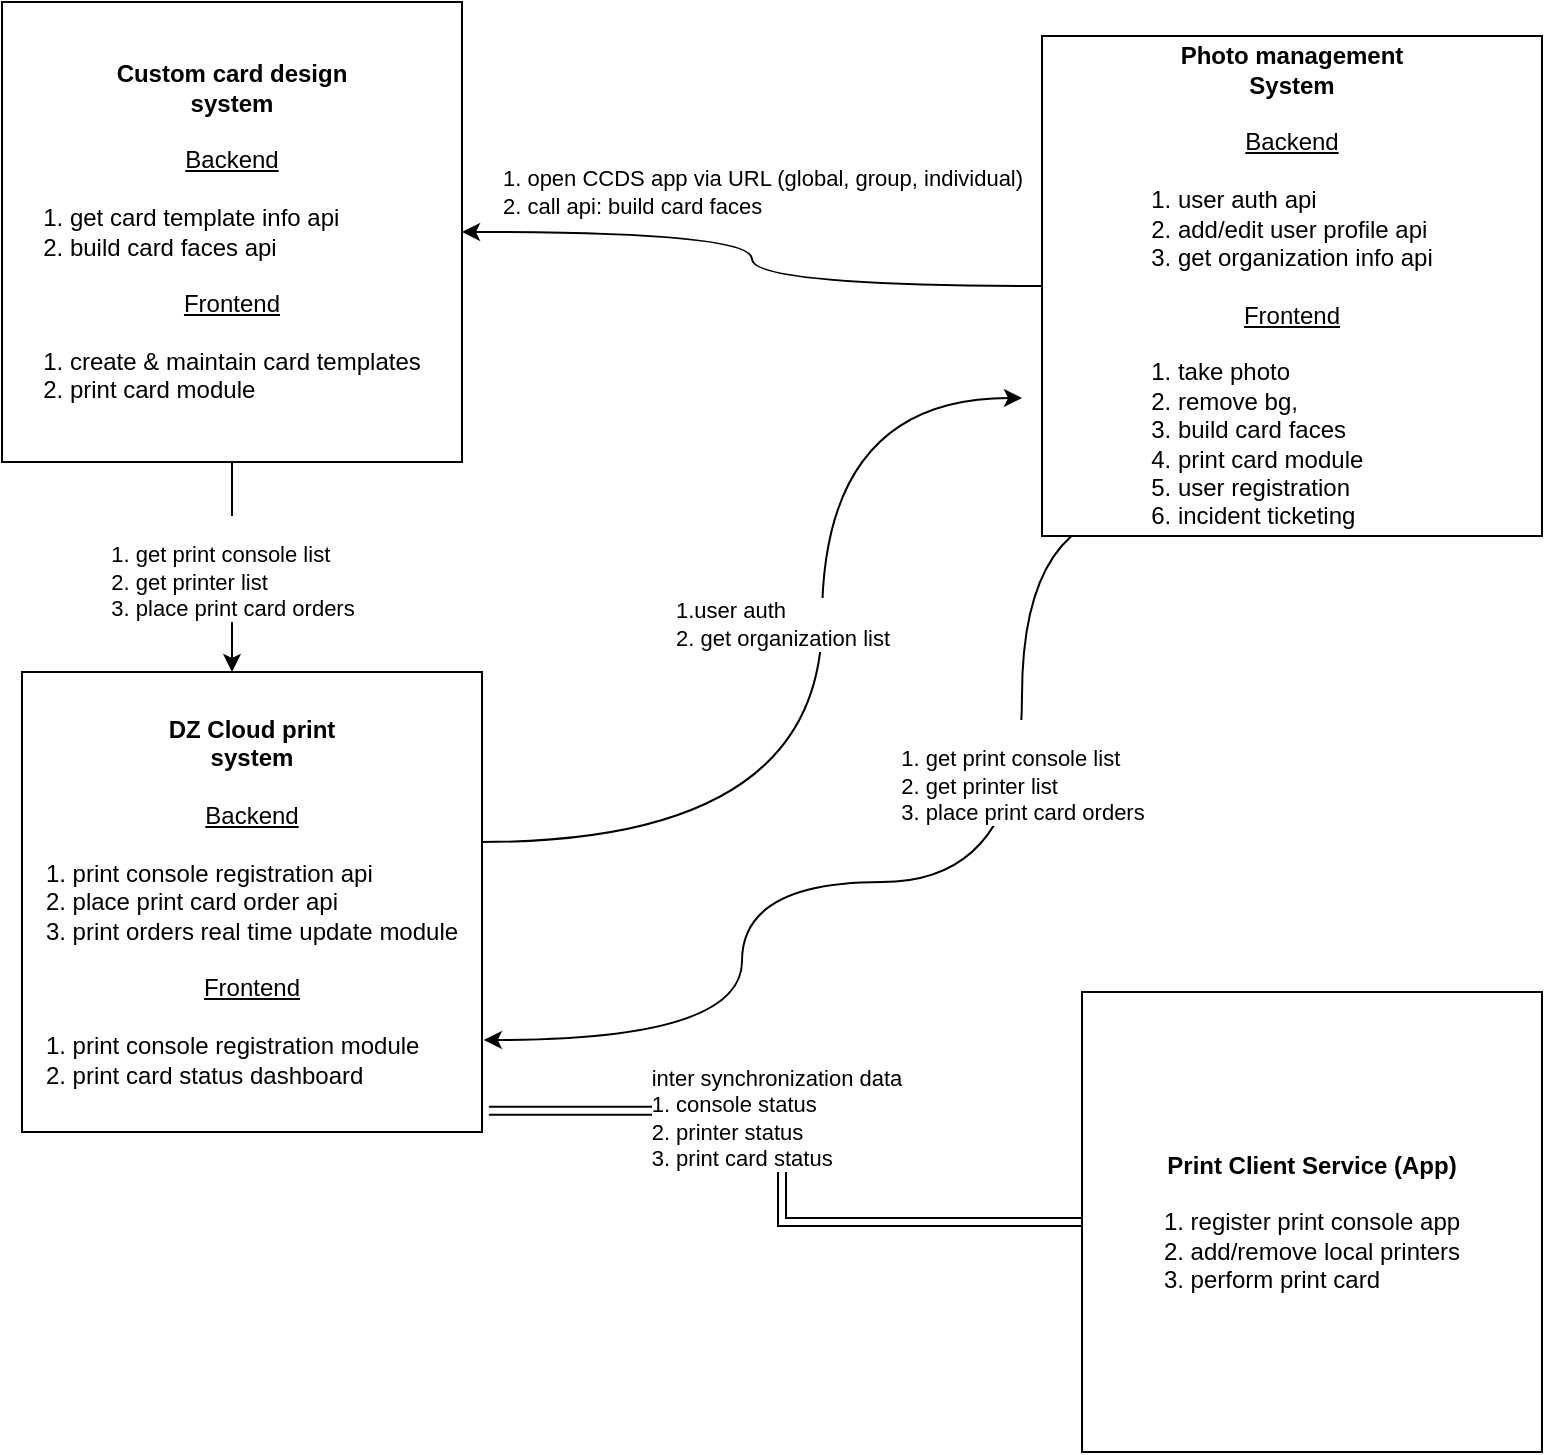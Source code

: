 <mxfile version="15.2.9" type="github" pages="4">
  <diagram id="r_a6c4T3uoJwIFPuBqCp" name="overview">
    <mxGraphModel dx="1038" dy="598" grid="1" gridSize="10" guides="1" tooltips="1" connect="1" arrows="1" fold="1" page="1" pageScale="1" pageWidth="1169" pageHeight="827" math="0" shadow="0">
      <root>
        <mxCell id="XQk42yvYTj5b2N5QGWH9-0" />
        <mxCell id="XQk42yvYTj5b2N5QGWH9-1" parent="XQk42yvYTj5b2N5QGWH9-0" />
        <mxCell id="jop0U1ng2tMk78MfC3YG-2" style="edgeStyle=orthogonalEdgeStyle;curved=1;rounded=0;orthogonalLoop=1;jettySize=auto;html=1;entryX=1;entryY=0.5;entryDx=0;entryDy=0;" parent="XQk42yvYTj5b2N5QGWH9-1" source="AS9TGTLmxo-H16eB41mD-0" target="AS9TGTLmxo-H16eB41mD-1" edge="1">
          <mxGeometry relative="1" as="geometry" />
        </mxCell>
        <mxCell id="jop0U1ng2tMk78MfC3YG-3" value="&lt;div align=&quot;left&quot;&gt;1. open CCDS app via URL (global, group, individual)&lt;br&gt;&lt;/div&gt;&lt;div align=&quot;left&quot;&gt;2. call api: build card faces&lt;br&gt;&lt;/div&gt;" style="edgeLabel;html=1;align=center;verticalAlign=middle;resizable=0;points=[];" parent="jop0U1ng2tMk78MfC3YG-2" vertex="1" connectable="0">
          <mxGeometry x="0.213" y="4" relative="1" as="geometry">
            <mxPoint x="25" y="-24" as="offset" />
          </mxGeometry>
        </mxCell>
        <mxCell id="jop0U1ng2tMk78MfC3YG-4" style="edgeStyle=orthogonalEdgeStyle;curved=1;rounded=0;orthogonalLoop=1;jettySize=auto;html=1;entryX=1.004;entryY=0.8;entryDx=0;entryDy=0;entryPerimeter=0;exitX=0.465;exitY=0.996;exitDx=0;exitDy=0;exitPerimeter=0;" parent="XQk42yvYTj5b2N5QGWH9-1" source="AS9TGTLmxo-H16eB41mD-0" target="AS9TGTLmxo-H16eB41mD-2" edge="1">
          <mxGeometry relative="1" as="geometry">
            <Array as="points">
              <mxPoint x="656" y="309" />
              <mxPoint x="530" y="309" />
              <mxPoint x="530" y="495" />
              <mxPoint x="390" y="495" />
              <mxPoint x="390" y="574" />
            </Array>
          </mxGeometry>
        </mxCell>
        <mxCell id="jop0U1ng2tMk78MfC3YG-5" value="&lt;br&gt;&lt;div align=&quot;left&quot;&gt;1. get print console list&lt;/div&gt;&lt;div align=&quot;left&quot;&gt;2. get printer list&lt;br&gt;&lt;/div&gt;&lt;div align=&quot;left&quot;&gt;3. place print card orders&lt;/div&gt;" style="edgeLabel;html=1;align=center;verticalAlign=middle;resizable=0;points=[];" parent="jop0U1ng2tMk78MfC3YG-4" vertex="1" connectable="0">
          <mxGeometry x="-0.536" y="-58" relative="1" as="geometry">
            <mxPoint x="58" y="113" as="offset" />
          </mxGeometry>
        </mxCell>
        <mxCell id="AS9TGTLmxo-H16eB41mD-0" value="&lt;div&gt;&lt;b&gt;Photo management&lt;/b&gt;&lt;/div&gt;&lt;div&gt;&lt;b&gt;System&lt;/b&gt;&lt;/div&gt;&lt;div&gt;&lt;b&gt;&lt;br&gt;&lt;/b&gt;&lt;/div&gt;&lt;div&gt;&lt;u&gt;Backend&lt;/u&gt;&lt;br&gt;&lt;/div&gt;&lt;div&gt;&lt;br&gt;&lt;/div&gt;&lt;div align=&quot;left&quot;&gt;1. user auth api&lt;br&gt;&lt;/div&gt;&lt;div align=&quot;left&quot;&gt;2. add/edit user profile api&lt;/div&gt;&lt;div align=&quot;left&quot;&gt;3. get organization info api&lt;br&gt;&lt;/div&gt;&lt;div align=&quot;left&quot;&gt;&lt;br&gt;&lt;/div&gt;&lt;div align=&quot;center&quot;&gt;&lt;u&gt;Frontend&lt;/u&gt;&lt;br&gt;&lt;/div&gt;&lt;div align=&quot;left&quot;&gt;&lt;br&gt;&lt;/div&gt;&lt;div align=&quot;left&quot;&gt;1. take photo&lt;/div&gt;&lt;div align=&quot;left&quot;&gt;2. remove bg, &lt;br&gt;&lt;/div&gt;&lt;div align=&quot;left&quot;&gt;3. build card faces&lt;/div&gt;&lt;div align=&quot;left&quot;&gt;4. print card module&lt;/div&gt;&lt;div align=&quot;left&quot;&gt;5. user registration&lt;/div&gt;&lt;div align=&quot;left&quot;&gt;6. incident ticketing &lt;br&gt;&lt;/div&gt;" style="whiteSpace=wrap;html=1;aspect=fixed;" parent="XQk42yvYTj5b2N5QGWH9-1" vertex="1">
          <mxGeometry x="540" y="72" width="250" height="250" as="geometry" />
        </mxCell>
        <mxCell id="hdjar5kR_bf7j22daw-1-0" value="&lt;br&gt;&lt;div align=&quot;left&quot;&gt;1. get print console list&lt;/div&gt;&lt;div align=&quot;left&quot;&gt;2. get printer list&lt;br&gt;&lt;/div&gt;&lt;div align=&quot;left&quot;&gt;3. place print card orders&lt;/div&gt;" style="edgeStyle=orthogonalEdgeStyle;curved=1;rounded=0;orthogonalLoop=1;jettySize=auto;html=1;" parent="XQk42yvYTj5b2N5QGWH9-1" source="AS9TGTLmxo-H16eB41mD-1" target="AS9TGTLmxo-H16eB41mD-2" edge="1">
          <mxGeometry relative="1" as="geometry">
            <Array as="points">
              <mxPoint x="135" y="310" />
              <mxPoint x="135" y="310" />
            </Array>
          </mxGeometry>
        </mxCell>
        <mxCell id="AS9TGTLmxo-H16eB41mD-1" value="&lt;div&gt;&lt;b&gt;Custom card design &lt;br&gt;&lt;/b&gt;&lt;/div&gt;&lt;div&gt;&lt;b&gt;system&lt;/b&gt;&lt;/div&gt;&lt;div&gt;&lt;b&gt;&lt;br&gt;&lt;/b&gt;&lt;/div&gt;&lt;div&gt;&lt;u&gt;Backend&lt;/u&gt;&lt;/div&gt;&lt;div&gt;&lt;br&gt;&lt;/div&gt;&lt;div align=&quot;left&quot;&gt;1. get card template info api&lt;br&gt;&lt;/div&gt;&lt;div align=&quot;left&quot;&gt;2. build card faces api&lt;/div&gt;&lt;div align=&quot;left&quot;&gt;&lt;br&gt;&lt;/div&gt;&lt;div align=&quot;center&quot;&gt;&lt;u&gt;Frontend&lt;/u&gt;&lt;/div&gt;&lt;div align=&quot;center&quot;&gt;&lt;u&gt;&lt;br&gt;&lt;/u&gt;&lt;/div&gt;&lt;div align=&quot;left&quot;&gt;1. create &amp;amp; maintain card templates&lt;/div&gt;&lt;div align=&quot;left&quot;&gt;2. print card module&lt;/div&gt;" style="whiteSpace=wrap;html=1;aspect=fixed;" parent="XQk42yvYTj5b2N5QGWH9-1" vertex="1">
          <mxGeometry x="20" y="55" width="230" height="230" as="geometry" />
        </mxCell>
        <mxCell id="jop0U1ng2tMk78MfC3YG-1" value="&lt;div align=&quot;left&quot;&gt;1.user auth&lt;/div&gt;&lt;div align=&quot;left&quot;&gt;2. get organization list&lt;br&gt;&lt;/div&gt;" style="edgeStyle=orthogonalEdgeStyle;curved=1;rounded=0;orthogonalLoop=1;jettySize=auto;html=1;" parent="XQk42yvYTj5b2N5QGWH9-1" source="AS9TGTLmxo-H16eB41mD-2" edge="1">
          <mxGeometry x="0.134" y="20" relative="1" as="geometry">
            <Array as="points">
              <mxPoint x="430" y="475" />
              <mxPoint x="430" y="253" />
            </Array>
            <mxPoint as="offset" />
            <mxPoint x="530" y="253" as="targetPoint" />
          </mxGeometry>
        </mxCell>
        <mxCell id="hdjar5kR_bf7j22daw-1-2" style="edgeStyle=orthogonalEdgeStyle;curved=1;rounded=0;orthogonalLoop=1;jettySize=auto;html=1;exitX=1.015;exitY=0.954;exitDx=0;exitDy=0;exitPerimeter=0;shape=link;fillColor=#E3FF57;" parent="XQk42yvYTj5b2N5QGWH9-1" source="AS9TGTLmxo-H16eB41mD-2" target="VPOgRjzrrNW2hI6NRS3K-3" edge="1">
          <mxGeometry relative="1" as="geometry" />
        </mxCell>
        <mxCell id="B7Pw_kFebnkQocqkVA_T-0" value="&lt;div&gt;inter synchronization data&lt;/div&gt;&lt;div align=&quot;left&quot;&gt;1. console status&lt;/div&gt;&lt;div align=&quot;left&quot;&gt;2. printer status&lt;br&gt;&lt;/div&gt;&lt;div align=&quot;left&quot;&gt;3. print card status&lt;br&gt;&lt;/div&gt;" style="edgeLabel;html=1;align=center;verticalAlign=middle;resizable=0;points=[];" parent="hdjar5kR_bf7j22daw-1-2" vertex="1" connectable="0">
          <mxGeometry x="-0.289" y="-3" relative="1" as="geometry">
            <mxPoint x="18" as="offset" />
          </mxGeometry>
        </mxCell>
        <mxCell id="AS9TGTLmxo-H16eB41mD-2" value="&lt;div&gt;&lt;b&gt;DZ Cloud print &lt;br&gt;&lt;/b&gt;&lt;/div&gt;&lt;div&gt;&lt;b&gt;system&lt;/b&gt;&lt;/div&gt;&lt;div&gt;&lt;div align=&quot;center&quot;&gt;&lt;u&gt;&lt;br&gt;&lt;/u&gt;&lt;/div&gt;&lt;div align=&quot;center&quot;&gt;&lt;u&gt;Backend&lt;/u&gt;&lt;/div&gt;&lt;div align=&quot;left&quot;&gt;&lt;br&gt;&lt;/div&gt;&lt;div align=&quot;left&quot;&gt;1. print console registration api&lt;/div&gt;&lt;div align=&quot;left&quot;&gt;2. place print card order api&lt;br&gt;&lt;/div&gt;&lt;/div&gt;&lt;div align=&quot;left&quot;&gt;3. print orders real time update module&lt;br&gt;&lt;/div&gt;&lt;div align=&quot;left&quot;&gt;&lt;br&gt;&lt;/div&gt;&lt;div align=&quot;center&quot;&gt;&lt;u&gt;Frontend&lt;/u&gt;&lt;/div&gt;&lt;div&gt;&lt;br&gt;&lt;div align=&quot;left&quot;&gt;1. print console registration module&lt;/div&gt;&lt;/div&gt;&lt;div align=&quot;left&quot;&gt;2. print card status dashboard&lt;br&gt;&lt;/div&gt;" style="whiteSpace=wrap;html=1;aspect=fixed;" parent="XQk42yvYTj5b2N5QGWH9-1" vertex="1">
          <mxGeometry x="30" y="390" width="230" height="230" as="geometry" />
        </mxCell>
        <mxCell id="VPOgRjzrrNW2hI6NRS3K-3" value="&lt;div&gt;&lt;b&gt;Print Client Service (App)&lt;/b&gt;&lt;/div&gt;&lt;div&gt;&lt;br&gt;&lt;/div&gt;&lt;div align=&quot;left&quot;&gt;1. register print console app&lt;br&gt;&lt;/div&gt;&lt;div align=&quot;left&quot;&gt;2. add/remove local printers&lt;br&gt;&lt;/div&gt;&lt;div align=&quot;left&quot;&gt;3. perform print card&lt;br&gt;&lt;/div&gt;" style="whiteSpace=wrap;html=1;aspect=fixed;" parent="XQk42yvYTj5b2N5QGWH9-1" vertex="1">
          <mxGeometry x="560" y="550" width="230" height="230" as="geometry" />
        </mxCell>
      </root>
    </mxGraphModel>
  </diagram>
  <diagram id="C5RBs43oDa-KdzZeNtuy" name="Custom card design ">
    <mxGraphModel dx="1038" dy="598" grid="1" gridSize="10" guides="1" tooltips="1" connect="1" arrows="1" fold="1" page="1" pageScale="1" pageWidth="827" pageHeight="1169" math="0" shadow="0">
      <root>
        <mxCell id="WIyWlLk6GJQsqaUBKTNV-0" />
        <mxCell id="WIyWlLk6GJQsqaUBKTNV-1" parent="WIyWlLk6GJQsqaUBKTNV-0" />
        <mxCell id="sHN06n4TixAvZSzs7Vs1-0" value="" style="rounded=1;whiteSpace=wrap;html=1;dashed=1;" vertex="1" parent="WIyWlLk6GJQsqaUBKTNV-1">
          <mxGeometry x="70" y="60" width="730" height="360" as="geometry" />
        </mxCell>
        <mxCell id="UXQcSEptCOop2wgbjfl1-41" value="tb_card_layout" style="shape=table;startSize=30;container=1;collapsible=1;childLayout=tableLayout;fixedRows=1;rowLines=0;fontStyle=1;align=center;resizeLast=1;rounded=0;shadow=0;glass=0;sketch=0;labelBackgroundColor=default;" parent="WIyWlLk6GJQsqaUBKTNV-1" vertex="1">
          <mxGeometry x="100" y="90" width="300" height="300" as="geometry" />
        </mxCell>
        <mxCell id="UXQcSEptCOop2wgbjfl1-42" value="" style="shape=partialRectangle;collapsible=0;dropTarget=0;pointerEvents=0;fillColor=none;top=0;left=0;bottom=1;right=0;points=[[0,0.5],[1,0.5]];portConstraint=eastwest;" parent="UXQcSEptCOop2wgbjfl1-41" vertex="1">
          <mxGeometry y="30" width="300" height="30" as="geometry" />
        </mxCell>
        <mxCell id="UXQcSEptCOop2wgbjfl1-43" value="PK" style="shape=partialRectangle;connectable=0;fillColor=none;top=0;left=0;bottom=0;right=0;fontStyle=1;overflow=hidden;" parent="UXQcSEptCOop2wgbjfl1-42" vertex="1">
          <mxGeometry width="30" height="30" as="geometry">
            <mxRectangle width="30" height="30" as="alternateBounds" />
          </mxGeometry>
        </mxCell>
        <mxCell id="UXQcSEptCOop2wgbjfl1-44" value="UniqueID" style="shape=partialRectangle;connectable=0;fillColor=none;top=0;left=0;bottom=0;right=0;align=left;spacingLeft=6;fontStyle=5;overflow=hidden;" parent="UXQcSEptCOop2wgbjfl1-42" vertex="1">
          <mxGeometry x="30" width="270" height="30" as="geometry">
            <mxRectangle width="270" height="30" as="alternateBounds" />
          </mxGeometry>
        </mxCell>
        <mxCell id="bQLqEv6EFH5IVxnQyUw--0" style="shape=partialRectangle;collapsible=0;dropTarget=0;pointerEvents=0;fillColor=none;top=0;left=0;bottom=0;right=0;points=[[0,0.5],[1,0.5]];portConstraint=eastwest;" vertex="1" parent="UXQcSEptCOop2wgbjfl1-41">
          <mxGeometry y="60" width="300" height="30" as="geometry" />
        </mxCell>
        <mxCell id="bQLqEv6EFH5IVxnQyUw--1" style="shape=partialRectangle;connectable=0;fillColor=none;top=0;left=0;bottom=0;right=0;editable=1;overflow=hidden;" vertex="1" parent="bQLqEv6EFH5IVxnQyUw--0">
          <mxGeometry width="30" height="30" as="geometry">
            <mxRectangle width="30" height="30" as="alternateBounds" />
          </mxGeometry>
        </mxCell>
        <mxCell id="bQLqEv6EFH5IVxnQyUw--2" value="layout_name:string" style="shape=partialRectangle;connectable=0;fillColor=none;top=0;left=0;bottom=0;right=0;align=left;spacingLeft=6;overflow=hidden;fontStyle=1;labelBorderColor=none;fontColor=#FF0000;" vertex="1" parent="bQLqEv6EFH5IVxnQyUw--0">
          <mxGeometry x="30" width="270" height="30" as="geometry">
            <mxRectangle width="270" height="30" as="alternateBounds" />
          </mxGeometry>
        </mxCell>
        <mxCell id="XjAAxj0mNccYTLU9VvRr-1" style="shape=partialRectangle;collapsible=0;dropTarget=0;pointerEvents=0;fillColor=none;top=0;left=0;bottom=0;right=0;points=[[0,0.5],[1,0.5]];portConstraint=eastwest;" vertex="1" parent="UXQcSEptCOop2wgbjfl1-41">
          <mxGeometry y="90" width="300" height="30" as="geometry" />
        </mxCell>
        <mxCell id="XjAAxj0mNccYTLU9VvRr-2" style="shape=partialRectangle;connectable=0;fillColor=none;top=0;left=0;bottom=0;right=0;editable=1;overflow=hidden;" vertex="1" parent="XjAAxj0mNccYTLU9VvRr-1">
          <mxGeometry width="30" height="30" as="geometry">
            <mxRectangle width="30" height="30" as="alternateBounds" />
          </mxGeometry>
        </mxCell>
        <mxCell id="XjAAxj0mNccYTLU9VvRr-3" value="layout_type:string (global, group,individual)" style="shape=partialRectangle;connectable=0;fillColor=none;top=0;left=0;bottom=0;right=0;align=left;spacingLeft=6;overflow=hidden;fontStyle=1;labelBorderColor=none;fontColor=#FF0000;" vertex="1" parent="XjAAxj0mNccYTLU9VvRr-1">
          <mxGeometry x="30" width="270" height="30" as="geometry">
            <mxRectangle width="270" height="30" as="alternateBounds" />
          </mxGeometry>
        </mxCell>
        <mxCell id="UXQcSEptCOop2wgbjfl1-51" value="" style="shape=partialRectangle;collapsible=0;dropTarget=0;pointerEvents=0;fillColor=none;top=0;left=0;bottom=0;right=0;points=[[0,0.5],[1,0.5]];portConstraint=eastwest;" parent="UXQcSEptCOop2wgbjfl1-41" vertex="1">
          <mxGeometry y="120" width="300" height="30" as="geometry" />
        </mxCell>
        <mxCell id="UXQcSEptCOop2wgbjfl1-52" value="" style="shape=partialRectangle;connectable=0;fillColor=none;top=0;left=0;bottom=0;right=0;editable=1;overflow=hidden;" parent="UXQcSEptCOop2wgbjfl1-51" vertex="1">
          <mxGeometry width="30" height="30" as="geometry">
            <mxRectangle width="30" height="30" as="alternateBounds" />
          </mxGeometry>
        </mxCell>
        <mxCell id="UXQcSEptCOop2wgbjfl1-53" value="card_layout:json" style="shape=partialRectangle;connectable=0;fillColor=none;top=0;left=0;bottom=0;right=0;align=left;spacingLeft=6;overflow=hidden;" parent="UXQcSEptCOop2wgbjfl1-51" vertex="1">
          <mxGeometry x="30" width="270" height="30" as="geometry">
            <mxRectangle width="270" height="30" as="alternateBounds" />
          </mxGeometry>
        </mxCell>
        <mxCell id="UXQcSEptCOop2wgbjfl1-63" style="shape=partialRectangle;collapsible=0;dropTarget=0;pointerEvents=0;fillColor=none;top=0;left=0;bottom=0;right=0;points=[[0,0.5],[1,0.5]];portConstraint=eastwest;" parent="UXQcSEptCOop2wgbjfl1-41" vertex="1">
          <mxGeometry y="150" width="300" height="30" as="geometry" />
        </mxCell>
        <mxCell id="UXQcSEptCOop2wgbjfl1-64" style="shape=partialRectangle;connectable=0;fillColor=none;top=0;left=0;bottom=0;right=0;editable=1;overflow=hidden;" parent="UXQcSEptCOop2wgbjfl1-63" vertex="1">
          <mxGeometry width="30" height="30" as="geometry">
            <mxRectangle width="30" height="30" as="alternateBounds" />
          </mxGeometry>
        </mxCell>
        <mxCell id="UXQcSEptCOop2wgbjfl1-65" value="update_time:datetime" style="shape=partialRectangle;connectable=0;fillColor=none;top=0;left=0;bottom=0;right=0;align=left;spacingLeft=6;overflow=hidden;" parent="UXQcSEptCOop2wgbjfl1-63" vertex="1">
          <mxGeometry x="30" width="270" height="30" as="geometry">
            <mxRectangle width="270" height="30" as="alternateBounds" />
          </mxGeometry>
        </mxCell>
        <mxCell id="DtYO-9vcxM01h9P2qQXD-3" style="shape=partialRectangle;collapsible=0;dropTarget=0;pointerEvents=0;fillColor=none;top=0;left=0;bottom=0;right=0;points=[[0,0.5],[1,0.5]];portConstraint=eastwest;" parent="UXQcSEptCOop2wgbjfl1-41" vertex="1">
          <mxGeometry y="180" width="300" height="30" as="geometry" />
        </mxCell>
        <mxCell id="DtYO-9vcxM01h9P2qQXD-4" style="shape=partialRectangle;connectable=0;fillColor=none;top=0;left=0;bottom=0;right=0;editable=1;overflow=hidden;" parent="DtYO-9vcxM01h9P2qQXD-3" vertex="1">
          <mxGeometry width="30" height="30" as="geometry">
            <mxRectangle width="30" height="30" as="alternateBounds" />
          </mxGeometry>
        </mxCell>
        <mxCell id="DtYO-9vcxM01h9P2qQXD-5" value="enabled:bool (default=false)" style="shape=partialRectangle;connectable=0;fillColor=#FFFFFF;top=0;left=0;bottom=0;right=0;align=left;spacingLeft=6;overflow=hidden;" parent="DtYO-9vcxM01h9P2qQXD-3" vertex="1">
          <mxGeometry x="30" width="270" height="30" as="geometry">
            <mxRectangle width="270" height="30" as="alternateBounds" />
          </mxGeometry>
        </mxCell>
        <mxCell id="UXQcSEptCOop2wgbjfl1-45" value="" style="shape=partialRectangle;collapsible=0;dropTarget=0;pointerEvents=0;fillColor=none;top=0;left=0;bottom=0;right=0;points=[[0,0.5],[1,0.5]];portConstraint=eastwest;" parent="UXQcSEptCOop2wgbjfl1-41" vertex="1">
          <mxGeometry y="210" width="300" height="30" as="geometry" />
        </mxCell>
        <mxCell id="UXQcSEptCOop2wgbjfl1-46" value="" style="shape=partialRectangle;connectable=0;fillColor=none;top=0;left=0;bottom=0;right=0;editable=1;overflow=hidden;" parent="UXQcSEptCOop2wgbjfl1-45" vertex="1">
          <mxGeometry width="30" height="30" as="geometry">
            <mxRectangle width="30" height="30" as="alternateBounds" />
          </mxGeometry>
        </mxCell>
        <mxCell id="UXQcSEptCOop2wgbjfl1-47" value="group_id:string (*optional)" style="shape=partialRectangle;connectable=0;fillColor=none;top=0;left=0;bottom=0;right=0;align=left;spacingLeft=6;overflow=hidden;strokeColor=#FF0000;fontColor=#0000CC;labelBackgroundColor=#FFFF66;fontStyle=2;labelBorderColor=none;" parent="UXQcSEptCOop2wgbjfl1-45" vertex="1">
          <mxGeometry x="30" width="270" height="30" as="geometry">
            <mxRectangle width="270" height="30" as="alternateBounds" />
          </mxGeometry>
        </mxCell>
        <mxCell id="UXQcSEptCOop2wgbjfl1-60" style="shape=partialRectangle;collapsible=0;dropTarget=0;pointerEvents=0;fillColor=none;top=0;left=0;bottom=0;right=0;points=[[0,0.5],[1,0.5]];portConstraint=eastwest;fontColor=#FF0000;" parent="UXQcSEptCOop2wgbjfl1-41" vertex="1">
          <mxGeometry y="240" width="300" height="30" as="geometry" />
        </mxCell>
        <mxCell id="UXQcSEptCOop2wgbjfl1-61" style="shape=partialRectangle;connectable=0;fillColor=none;top=0;left=0;bottom=0;right=0;editable=1;overflow=hidden;" parent="UXQcSEptCOop2wgbjfl1-60" vertex="1">
          <mxGeometry width="30" height="30" as="geometry">
            <mxRectangle width="30" height="30" as="alternateBounds" />
          </mxGeometry>
        </mxCell>
        <mxCell id="UXQcSEptCOop2wgbjfl1-62" value="owner_id:string (*optional)" style="shape=partialRectangle;connectable=0;fillColor=none;top=0;left=0;bottom=0;right=0;align=left;spacingLeft=6;overflow=hidden;labelBackgroundColor=#FFFF66;fontStyle=2;fontColor=#0000CC;" parent="UXQcSEptCOop2wgbjfl1-60" vertex="1">
          <mxGeometry x="30" width="270" height="30" as="geometry">
            <mxRectangle width="270" height="30" as="alternateBounds" />
          </mxGeometry>
        </mxCell>
        <mxCell id="UXQcSEptCOop2wgbjfl1-66" value="tb_data_parameter" style="shape=table;startSize=30;container=1;collapsible=1;childLayout=tableLayout;fixedRows=1;rowLines=0;fontStyle=1;align=center;resizeLast=1;rounded=0;shadow=0;glass=0;sketch=0;fontColor=#000000;" parent="WIyWlLk6GJQsqaUBKTNV-1" vertex="1">
          <mxGeometry x="480" y="100" width="290" height="240" as="geometry" />
        </mxCell>
        <mxCell id="UXQcSEptCOop2wgbjfl1-67" value="" style="shape=partialRectangle;collapsible=0;dropTarget=0;pointerEvents=0;fillColor=none;top=0;left=0;bottom=1;right=0;points=[[0,0.5],[1,0.5]];portConstraint=eastwest;" parent="UXQcSEptCOop2wgbjfl1-66" vertex="1">
          <mxGeometry y="30" width="290" height="30" as="geometry" />
        </mxCell>
        <mxCell id="UXQcSEptCOop2wgbjfl1-68" value="PK" style="shape=partialRectangle;connectable=0;fillColor=none;top=0;left=0;bottom=0;right=0;fontStyle=1;overflow=hidden;" parent="UXQcSEptCOop2wgbjfl1-67" vertex="1">
          <mxGeometry width="30" height="30" as="geometry">
            <mxRectangle width="30" height="30" as="alternateBounds" />
          </mxGeometry>
        </mxCell>
        <mxCell id="UXQcSEptCOop2wgbjfl1-69" value="UniqueID" style="shape=partialRectangle;connectable=0;fillColor=none;top=0;left=0;bottom=0;right=0;align=left;spacingLeft=6;fontStyle=5;overflow=hidden;" parent="UXQcSEptCOop2wgbjfl1-67" vertex="1">
          <mxGeometry x="30" width="260" height="30" as="geometry">
            <mxRectangle width="260" height="30" as="alternateBounds" />
          </mxGeometry>
        </mxCell>
        <mxCell id="UXQcSEptCOop2wgbjfl1-76" value="" style="shape=partialRectangle;collapsible=0;dropTarget=0;pointerEvents=0;fillColor=none;top=0;left=0;bottom=0;right=0;points=[[0,0.5],[1,0.5]];portConstraint=eastwest;" parent="UXQcSEptCOop2wgbjfl1-66" vertex="1">
          <mxGeometry y="60" width="290" height="30" as="geometry" />
        </mxCell>
        <mxCell id="UXQcSEptCOop2wgbjfl1-77" value="" style="shape=partialRectangle;connectable=0;fillColor=none;top=0;left=0;bottom=0;right=0;editable=1;overflow=hidden;" parent="UXQcSEptCOop2wgbjfl1-76" vertex="1">
          <mxGeometry width="30" height="30" as="geometry">
            <mxRectangle width="30" height="30" as="alternateBounds" />
          </mxGeometry>
        </mxCell>
        <mxCell id="UXQcSEptCOop2wgbjfl1-78" value="param_name:string(*unique in same layout)" style="shape=partialRectangle;connectable=0;fillColor=none;top=0;left=0;bottom=0;right=0;align=left;spacingLeft=6;overflow=hidden;fontColor=#FF0000;fontStyle=1" parent="UXQcSEptCOop2wgbjfl1-76" vertex="1">
          <mxGeometry x="30" width="260" height="30" as="geometry">
            <mxRectangle width="260" height="30" as="alternateBounds" />
          </mxGeometry>
        </mxCell>
        <mxCell id="UXQcSEptCOop2wgbjfl1-91" style="shape=partialRectangle;collapsible=0;dropTarget=0;pointerEvents=0;fillColor=none;top=0;left=0;bottom=0;right=0;points=[[0,0.5],[1,0.5]];portConstraint=eastwest;" parent="UXQcSEptCOop2wgbjfl1-66" vertex="1">
          <mxGeometry y="90" width="290" height="30" as="geometry" />
        </mxCell>
        <mxCell id="UXQcSEptCOop2wgbjfl1-92" style="shape=partialRectangle;connectable=0;fillColor=none;top=0;left=0;bottom=0;right=0;editable=1;overflow=hidden;" parent="UXQcSEptCOop2wgbjfl1-91" vertex="1">
          <mxGeometry width="30" height="30" as="geometry">
            <mxRectangle width="30" height="30" as="alternateBounds" />
          </mxGeometry>
        </mxCell>
        <mxCell id="UXQcSEptCOop2wgbjfl1-93" value="data_type:string (option: text, image)" style="shape=partialRectangle;connectable=0;fillColor=#FFFFFF;top=0;left=0;bottom=0;right=0;align=left;spacingLeft=6;overflow=hidden;" parent="UXQcSEptCOop2wgbjfl1-91" vertex="1">
          <mxGeometry x="30" width="260" height="30" as="geometry">
            <mxRectangle width="260" height="30" as="alternateBounds" />
          </mxGeometry>
        </mxCell>
        <mxCell id="UXQcSEptCOop2wgbjfl1-79" style="shape=partialRectangle;collapsible=0;dropTarget=0;pointerEvents=0;fillColor=none;top=0;left=0;bottom=0;right=0;points=[[0,0.5],[1,0.5]];portConstraint=eastwest;" parent="UXQcSEptCOop2wgbjfl1-66" vertex="1">
          <mxGeometry y="120" width="290" height="30" as="geometry" />
        </mxCell>
        <mxCell id="UXQcSEptCOop2wgbjfl1-80" style="shape=partialRectangle;connectable=0;fillColor=none;top=0;left=0;bottom=0;right=0;editable=1;overflow=hidden;" parent="UXQcSEptCOop2wgbjfl1-79" vertex="1">
          <mxGeometry width="30" height="30" as="geometry">
            <mxRectangle width="30" height="30" as="alternateBounds" />
          </mxGeometry>
        </mxCell>
        <mxCell id="UXQcSEptCOop2wgbjfl1-81" value="required:bool" style="shape=partialRectangle;connectable=0;fillColor=none;top=0;left=0;bottom=0;right=0;align=left;spacingLeft=6;overflow=hidden;" parent="UXQcSEptCOop2wgbjfl1-79" vertex="1">
          <mxGeometry x="30" width="260" height="30" as="geometry">
            <mxRectangle width="260" height="30" as="alternateBounds" />
          </mxGeometry>
        </mxCell>
        <mxCell id="UXQcSEptCOop2wgbjfl1-85" style="shape=partialRectangle;collapsible=0;dropTarget=0;pointerEvents=0;fillColor=none;top=0;left=0;bottom=0;right=0;points=[[0,0.5],[1,0.5]];portConstraint=eastwest;" parent="UXQcSEptCOop2wgbjfl1-66" vertex="1">
          <mxGeometry y="150" width="290" height="30" as="geometry" />
        </mxCell>
        <mxCell id="UXQcSEptCOop2wgbjfl1-86" style="shape=partialRectangle;connectable=0;fillColor=none;top=0;left=0;bottom=0;right=0;editable=1;overflow=hidden;" parent="UXQcSEptCOop2wgbjfl1-85" vertex="1">
          <mxGeometry width="30" height="30" as="geometry">
            <mxRectangle width="30" height="30" as="alternateBounds" />
          </mxGeometry>
        </mxCell>
        <mxCell id="UXQcSEptCOop2wgbjfl1-87" value="sample_data:string" style="shape=partialRectangle;connectable=0;fillColor=none;top=0;left=0;bottom=0;right=0;align=left;spacingLeft=6;overflow=hidden;" parent="UXQcSEptCOop2wgbjfl1-85" vertex="1">
          <mxGeometry x="30" width="260" height="30" as="geometry">
            <mxRectangle width="260" height="30" as="alternateBounds" />
          </mxGeometry>
        </mxCell>
        <mxCell id="UXQcSEptCOop2wgbjfl1-82" style="shape=partialRectangle;collapsible=0;dropTarget=0;pointerEvents=0;fillColor=none;top=0;left=0;bottom=0;right=0;points=[[0,0.5],[1,0.5]];portConstraint=eastwest;" parent="UXQcSEptCOop2wgbjfl1-66" vertex="1">
          <mxGeometry y="180" width="290" height="30" as="geometry" />
        </mxCell>
        <mxCell id="UXQcSEptCOop2wgbjfl1-83" style="shape=partialRectangle;connectable=0;fillColor=none;top=0;left=0;bottom=0;right=0;editable=1;overflow=hidden;" parent="UXQcSEptCOop2wgbjfl1-82" vertex="1">
          <mxGeometry width="30" height="30" as="geometry">
            <mxRectangle width="30" height="30" as="alternateBounds" />
          </mxGeometry>
        </mxCell>
        <mxCell id="UXQcSEptCOop2wgbjfl1-84" value="remark:string" style="shape=partialRectangle;connectable=0;fillColor=none;top=0;left=0;bottom=0;right=0;align=left;spacingLeft=6;overflow=hidden;" parent="UXQcSEptCOop2wgbjfl1-82" vertex="1">
          <mxGeometry x="30" width="260" height="30" as="geometry">
            <mxRectangle width="260" height="30" as="alternateBounds" />
          </mxGeometry>
        </mxCell>
        <mxCell id="UXQcSEptCOop2wgbjfl1-70" value="" style="shape=partialRectangle;collapsible=0;dropTarget=0;pointerEvents=0;fillColor=none;top=0;left=0;bottom=0;right=0;points=[[0,0.5],[1,0.5]];portConstraint=eastwest;" parent="UXQcSEptCOop2wgbjfl1-66" vertex="1">
          <mxGeometry y="210" width="290" height="30" as="geometry" />
        </mxCell>
        <mxCell id="UXQcSEptCOop2wgbjfl1-71" value="" style="shape=partialRectangle;connectable=0;fillColor=none;top=0;left=0;bottom=0;right=0;editable=1;overflow=hidden;" parent="UXQcSEptCOop2wgbjfl1-70" vertex="1">
          <mxGeometry width="30" height="30" as="geometry">
            <mxRectangle width="30" height="30" as="alternateBounds" />
          </mxGeometry>
        </mxCell>
        <mxCell id="UXQcSEptCOop2wgbjfl1-72" value="group_id:string (*optional)" style="shape=partialRectangle;connectable=0;fillColor=none;top=0;left=0;bottom=0;right=0;align=left;spacingLeft=6;overflow=hidden;labelBackgroundColor=#FFFF66;fontStyle=2;fontColor=#0000CC;" parent="UXQcSEptCOop2wgbjfl1-70" vertex="1">
          <mxGeometry x="30" width="260" height="30" as="geometry">
            <mxRectangle width="260" height="30" as="alternateBounds" />
          </mxGeometry>
        </mxCell>
        <mxCell id="Pmy3CLnyUDnn_8xeMbFt-4" value="Create &#xa;&#xa;new template" style="shape=module;align=left;spacingLeft=20;align=center;verticalAlign=top;rounded=0;shadow=0;glass=0;sketch=0;fillColor=#FFFFFF;" parent="WIyWlLk6GJQsqaUBKTNV-1" vertex="1">
          <mxGeometry x="140" y="460" width="110" height="60" as="geometry" />
        </mxCell>
        <mxCell id="Pmy3CLnyUDnn_8xeMbFt-5" value="Load&#xa;exist template&#xa;" style="shape=module;align=left;spacingLeft=20;align=center;verticalAlign=top;rounded=0;shadow=0;glass=0;sketch=0;fillColor=#FFFFFF;" parent="WIyWlLk6GJQsqaUBKTNV-1" vertex="1">
          <mxGeometry x="284" y="460" width="116" height="60" as="geometry" />
        </mxCell>
        <mxCell id="Pmy3CLnyUDnn_8xeMbFt-6" value="Build&#xa;card face&#xa;" style="shape=module;align=left;spacingLeft=20;align=center;verticalAlign=top;rounded=0;shadow=0;glass=0;sketch=0;fillColor=#FFFFFF;" parent="WIyWlLk6GJQsqaUBKTNV-1" vertex="1">
          <mxGeometry x="480" y="460" width="110" height="60" as="geometry" />
        </mxCell>
        <mxCell id="Y7Jge2zMEJUOQjdpWOx2-0" value="Get card &#xa;&#xa;template info" style="shape=module;align=left;spacingLeft=20;align=center;verticalAlign=top;" parent="WIyWlLk6GJQsqaUBKTNV-1" vertex="1">
          <mxGeometry x="630" y="460" width="120" height="60" as="geometry" />
        </mxCell>
        <mxCell id="287JpSvRZ3h1Uq83_zXA-3" value="n..n" style="edgeStyle=orthogonalEdgeStyle;rounded=0;orthogonalLoop=1;jettySize=auto;html=1;entryX=1;entryY=0.5;entryDx=0;entryDy=0;fontColor=#000000;fillColor=#E3FF57;" parent="WIyWlLk6GJQsqaUBKTNV-1" source="UXQcSEptCOop2wgbjfl1-76" target="UXQcSEptCOop2wgbjfl1-45" edge="1">
          <mxGeometry relative="1" as="geometry" />
        </mxCell>
      </root>
    </mxGraphModel>
  </diagram>
  <diagram id="y7EzOYhGeakzmsp7uXFN" name="Photo management">
    <mxGraphModel dx="1038" dy="598" grid="1" gridSize="10" guides="1" tooltips="1" connect="1" arrows="1" fold="1" page="1" pageScale="1" pageWidth="1169" pageHeight="827" math="0" shadow="0">
      <root>
        <mxCell id="wY2XVCs2HqPmD_86Bv2a-0" />
        <mxCell id="wY2XVCs2HqPmD_86Bv2a-1" parent="wY2XVCs2HqPmD_86Bv2a-0" />
        <mxCell id="QWv9MT0gdFxOAuFJl2rT-0" value="tb_organization" style="shape=table;startSize=30;container=1;collapsible=1;childLayout=tableLayout;fixedRows=1;rowLines=0;fontStyle=1;align=center;resizeLast=1;rounded=0;shadow=0;glass=0;sketch=0;fillColor=#FFFFFF;" parent="wY2XVCs2HqPmD_86Bv2a-1" vertex="1">
          <mxGeometry x="390" y="50" width="220" height="300" as="geometry" />
        </mxCell>
        <mxCell id="QWv9MT0gdFxOAuFJl2rT-1" value="" style="shape=partialRectangle;collapsible=0;dropTarget=0;pointerEvents=0;fillColor=none;top=0;left=0;bottom=1;right=0;points=[[0,0.5],[1,0.5]];portConstraint=eastwest;" parent="QWv9MT0gdFxOAuFJl2rT-0" vertex="1">
          <mxGeometry y="30" width="220" height="30" as="geometry" />
        </mxCell>
        <mxCell id="QWv9MT0gdFxOAuFJl2rT-2" value="PK" style="shape=partialRectangle;connectable=0;fillColor=none;top=0;left=0;bottom=0;right=0;fontStyle=1;overflow=hidden;" parent="QWv9MT0gdFxOAuFJl2rT-1" vertex="1">
          <mxGeometry width="30" height="30" as="geometry">
            <mxRectangle width="30" height="30" as="alternateBounds" />
          </mxGeometry>
        </mxCell>
        <mxCell id="QWv9MT0gdFxOAuFJl2rT-3" value="UniqueID" style="shape=partialRectangle;connectable=0;fillColor=none;top=0;left=0;bottom=0;right=0;align=left;spacingLeft=6;fontStyle=5;overflow=hidden;" parent="QWv9MT0gdFxOAuFJl2rT-1" vertex="1">
          <mxGeometry x="30" width="190" height="30" as="geometry">
            <mxRectangle width="190" height="30" as="alternateBounds" />
          </mxGeometry>
        </mxCell>
        <mxCell id="QWv9MT0gdFxOAuFJl2rT-4" value="" style="shape=partialRectangle;collapsible=0;dropTarget=0;pointerEvents=0;fillColor=none;top=0;left=0;bottom=0;right=0;points=[[0,0.5],[1,0.5]];portConstraint=eastwest;" parent="QWv9MT0gdFxOAuFJl2rT-0" vertex="1">
          <mxGeometry y="60" width="220" height="30" as="geometry" />
        </mxCell>
        <mxCell id="QWv9MT0gdFxOAuFJl2rT-5" value="" style="shape=partialRectangle;connectable=0;fillColor=none;top=0;left=0;bottom=0;right=0;editable=1;overflow=hidden;" parent="QWv9MT0gdFxOAuFJl2rT-4" vertex="1">
          <mxGeometry width="30" height="30" as="geometry">
            <mxRectangle width="30" height="30" as="alternateBounds" />
          </mxGeometry>
        </mxCell>
        <mxCell id="QWv9MT0gdFxOAuFJl2rT-6" value="org_ref_name:string (unique)" style="shape=partialRectangle;connectable=0;fillColor=#99FF99;top=0;left=0;bottom=0;right=0;align=left;spacingLeft=6;overflow=hidden;" parent="QWv9MT0gdFxOAuFJl2rT-4" vertex="1">
          <mxGeometry x="30" width="190" height="30" as="geometry">
            <mxRectangle width="190" height="30" as="alternateBounds" />
          </mxGeometry>
        </mxCell>
        <mxCell id="QWv9MT0gdFxOAuFJl2rT-7" value="" style="shape=partialRectangle;collapsible=0;dropTarget=0;pointerEvents=0;fillColor=none;top=0;left=0;bottom=0;right=0;points=[[0,0.5],[1,0.5]];portConstraint=eastwest;" parent="QWv9MT0gdFxOAuFJl2rT-0" vertex="1">
          <mxGeometry y="90" width="220" height="30" as="geometry" />
        </mxCell>
        <mxCell id="QWv9MT0gdFxOAuFJl2rT-8" value="" style="shape=partialRectangle;connectable=0;fillColor=none;top=0;left=0;bottom=0;right=0;editable=1;overflow=hidden;" parent="QWv9MT0gdFxOAuFJl2rT-7" vertex="1">
          <mxGeometry width="30" height="30" as="geometry">
            <mxRectangle width="30" height="30" as="alternateBounds" />
          </mxGeometry>
        </mxCell>
        <mxCell id="QWv9MT0gdFxOAuFJl2rT-9" value="org_name:string (unique)" style="shape=partialRectangle;connectable=0;fillColor=none;top=0;left=0;bottom=0;right=0;align=left;spacingLeft=6;overflow=hidden;" parent="QWv9MT0gdFxOAuFJl2rT-7" vertex="1">
          <mxGeometry x="30" width="190" height="30" as="geometry">
            <mxRectangle width="190" height="30" as="alternateBounds" />
          </mxGeometry>
        </mxCell>
        <mxCell id="QWv9MT0gdFxOAuFJl2rT-10" value="" style="shape=partialRectangle;collapsible=0;dropTarget=0;pointerEvents=0;fillColor=none;top=0;left=0;bottom=0;right=0;points=[[0,0.5],[1,0.5]];portConstraint=eastwest;" parent="QWv9MT0gdFxOAuFJl2rT-0" vertex="1">
          <mxGeometry y="120" width="220" height="30" as="geometry" />
        </mxCell>
        <mxCell id="QWv9MT0gdFxOAuFJl2rT-11" value="" style="shape=partialRectangle;connectable=0;fillColor=none;top=0;left=0;bottom=0;right=0;editable=1;overflow=hidden;" parent="QWv9MT0gdFxOAuFJl2rT-10" vertex="1">
          <mxGeometry width="30" height="30" as="geometry">
            <mxRectangle width="30" height="30" as="alternateBounds" />
          </mxGeometry>
        </mxCell>
        <mxCell id="QWv9MT0gdFxOAuFJl2rT-12" value="org_name_en:string" style="shape=partialRectangle;connectable=0;fillColor=none;top=0;left=0;bottom=0;right=0;align=left;spacingLeft=6;overflow=hidden;" parent="QWv9MT0gdFxOAuFJl2rT-10" vertex="1">
          <mxGeometry x="30" width="190" height="30" as="geometry">
            <mxRectangle width="190" height="30" as="alternateBounds" />
          </mxGeometry>
        </mxCell>
        <mxCell id="QWv9MT0gdFxOAuFJl2rT-13" style="shape=partialRectangle;collapsible=0;dropTarget=0;pointerEvents=0;fillColor=none;top=0;left=0;bottom=0;right=0;points=[[0,0.5],[1,0.5]];portConstraint=eastwest;" parent="QWv9MT0gdFxOAuFJl2rT-0" vertex="1">
          <mxGeometry y="150" width="220" height="30" as="geometry" />
        </mxCell>
        <mxCell id="QWv9MT0gdFxOAuFJl2rT-14" style="shape=partialRectangle;connectable=0;fillColor=none;top=0;left=0;bottom=0;right=0;editable=1;overflow=hidden;" parent="QWv9MT0gdFxOAuFJl2rT-13" vertex="1">
          <mxGeometry width="30" height="30" as="geometry">
            <mxRectangle width="30" height="30" as="alternateBounds" />
          </mxGeometry>
        </mxCell>
        <mxCell id="QWv9MT0gdFxOAuFJl2rT-15" value="contact_person:string" style="shape=partialRectangle;connectable=0;fillColor=none;top=0;left=0;bottom=0;right=0;align=left;spacingLeft=6;overflow=hidden;" parent="QWv9MT0gdFxOAuFJl2rT-13" vertex="1">
          <mxGeometry x="30" width="190" height="30" as="geometry">
            <mxRectangle width="190" height="30" as="alternateBounds" />
          </mxGeometry>
        </mxCell>
        <mxCell id="QWv9MT0gdFxOAuFJl2rT-16" style="shape=partialRectangle;collapsible=0;dropTarget=0;pointerEvents=0;fillColor=none;top=0;left=0;bottom=0;right=0;points=[[0,0.5],[1,0.5]];portConstraint=eastwest;" parent="QWv9MT0gdFxOAuFJl2rT-0" vertex="1">
          <mxGeometry y="180" width="220" height="30" as="geometry" />
        </mxCell>
        <mxCell id="QWv9MT0gdFxOAuFJl2rT-17" style="shape=partialRectangle;connectable=0;fillColor=none;top=0;left=0;bottom=0;right=0;editable=1;overflow=hidden;" parent="QWv9MT0gdFxOAuFJl2rT-16" vertex="1">
          <mxGeometry width="30" height="30" as="geometry">
            <mxRectangle width="30" height="30" as="alternateBounds" />
          </mxGeometry>
        </mxCell>
        <mxCell id="QWv9MT0gdFxOAuFJl2rT-18" value="contact_email:string" style="shape=partialRectangle;connectable=0;fillColor=none;top=0;left=0;bottom=0;right=0;align=left;spacingLeft=6;overflow=hidden;" parent="QWv9MT0gdFxOAuFJl2rT-16" vertex="1">
          <mxGeometry x="30" width="190" height="30" as="geometry">
            <mxRectangle width="190" height="30" as="alternateBounds" />
          </mxGeometry>
        </mxCell>
        <mxCell id="QWv9MT0gdFxOAuFJl2rT-19" style="shape=partialRectangle;collapsible=0;dropTarget=0;pointerEvents=0;fillColor=none;top=0;left=0;bottom=0;right=0;points=[[0,0.5],[1,0.5]];portConstraint=eastwest;" parent="QWv9MT0gdFxOAuFJl2rT-0" vertex="1">
          <mxGeometry y="210" width="220" height="30" as="geometry" />
        </mxCell>
        <mxCell id="QWv9MT0gdFxOAuFJl2rT-20" style="shape=partialRectangle;connectable=0;fillColor=none;top=0;left=0;bottom=0;right=0;editable=1;overflow=hidden;" parent="QWv9MT0gdFxOAuFJl2rT-19" vertex="1">
          <mxGeometry width="30" height="30" as="geometry">
            <mxRectangle width="30" height="30" as="alternateBounds" />
          </mxGeometry>
        </mxCell>
        <mxCell id="QWv9MT0gdFxOAuFJl2rT-21" value="web_address:string" style="shape=partialRectangle;connectable=0;fillColor=none;top=0;left=0;bottom=0;right=0;align=left;spacingLeft=6;overflow=hidden;" parent="QWv9MT0gdFxOAuFJl2rT-19" vertex="1">
          <mxGeometry x="30" width="190" height="30" as="geometry">
            <mxRectangle width="190" height="30" as="alternateBounds" />
          </mxGeometry>
        </mxCell>
        <mxCell id="vHs7cUtWQkhdz_Bv5Vjj-0" style="shape=partialRectangle;collapsible=0;dropTarget=0;pointerEvents=0;fillColor=none;top=0;left=0;bottom=0;right=0;points=[[0,0.5],[1,0.5]];portConstraint=eastwest;" parent="QWv9MT0gdFxOAuFJl2rT-0" vertex="1">
          <mxGeometry y="240" width="220" height="30" as="geometry" />
        </mxCell>
        <mxCell id="vHs7cUtWQkhdz_Bv5Vjj-1" style="shape=partialRectangle;connectable=0;fillColor=none;top=0;left=0;bottom=0;right=0;editable=1;overflow=hidden;" parent="vHs7cUtWQkhdz_Bv5Vjj-0" vertex="1">
          <mxGeometry width="30" height="30" as="geometry">
            <mxRectangle width="30" height="30" as="alternateBounds" />
          </mxGeometry>
        </mxCell>
        <mxCell id="vHs7cUtWQkhdz_Bv5Vjj-2" value="logo" style="shape=partialRectangle;connectable=0;fillColor=none;top=0;left=0;bottom=0;right=0;align=left;spacingLeft=6;overflow=hidden;" parent="vHs7cUtWQkhdz_Bv5Vjj-0" vertex="1">
          <mxGeometry x="30" width="190" height="30" as="geometry">
            <mxRectangle width="190" height="30" as="alternateBounds" />
          </mxGeometry>
        </mxCell>
        <mxCell id="QWv9MT0gdFxOAuFJl2rT-22" value="tb_user_profile" style="shape=table;startSize=30;container=1;collapsible=1;childLayout=tableLayout;fixedRows=1;rowLines=0;fontStyle=1;align=center;resizeLast=1;rounded=0;shadow=0;glass=0;sketch=0;fillColor=#FFFFFF;" parent="wY2XVCs2HqPmD_86Bv2a-1" vertex="1">
          <mxGeometry x="140" y="50" width="200" height="810" as="geometry" />
        </mxCell>
        <mxCell id="QWv9MT0gdFxOAuFJl2rT-23" value="" style="shape=partialRectangle;collapsible=0;dropTarget=0;pointerEvents=0;fillColor=none;top=0;left=0;bottom=1;right=0;points=[[0,0.5],[1,0.5]];portConstraint=eastwest;" parent="QWv9MT0gdFxOAuFJl2rT-22" vertex="1">
          <mxGeometry y="30" width="200" height="30" as="geometry" />
        </mxCell>
        <mxCell id="QWv9MT0gdFxOAuFJl2rT-24" value="PK" style="shape=partialRectangle;connectable=0;fillColor=none;top=0;left=0;bottom=0;right=0;fontStyle=1;overflow=hidden;" parent="QWv9MT0gdFxOAuFJl2rT-23" vertex="1">
          <mxGeometry width="30" height="30" as="geometry">
            <mxRectangle width="30" height="30" as="alternateBounds" />
          </mxGeometry>
        </mxCell>
        <mxCell id="QWv9MT0gdFxOAuFJl2rT-25" value="UniqueID" style="shape=partialRectangle;connectable=0;fillColor=none;top=0;left=0;bottom=0;right=0;align=left;spacingLeft=6;fontStyle=5;overflow=hidden;" parent="QWv9MT0gdFxOAuFJl2rT-23" vertex="1">
          <mxGeometry x="30" width="170" height="30" as="geometry">
            <mxRectangle width="170" height="30" as="alternateBounds" />
          </mxGeometry>
        </mxCell>
        <mxCell id="QWv9MT0gdFxOAuFJl2rT-101" style="shape=partialRectangle;collapsible=0;dropTarget=0;pointerEvents=0;fillColor=none;top=0;left=0;bottom=0;right=0;points=[[0,0.5],[1,0.5]];portConstraint=eastwest;" parent="QWv9MT0gdFxOAuFJl2rT-22" vertex="1">
          <mxGeometry y="60" width="200" height="30" as="geometry" />
        </mxCell>
        <mxCell id="QWv9MT0gdFxOAuFJl2rT-102" style="shape=partialRectangle;connectable=0;fillColor=none;top=0;left=0;bottom=0;right=0;editable=1;overflow=hidden;" parent="QWv9MT0gdFxOAuFJl2rT-101" vertex="1">
          <mxGeometry width="30" height="30" as="geometry">
            <mxRectangle width="30" height="30" as="alternateBounds" />
          </mxGeometry>
        </mxCell>
        <mxCell id="QWv9MT0gdFxOAuFJl2rT-103" value="org_ref_name:string" style="shape=partialRectangle;connectable=0;fillColor=#99FF99;top=0;left=0;bottom=0;right=0;align=left;spacingLeft=6;overflow=hidden;" parent="QWv9MT0gdFxOAuFJl2rT-101" vertex="1">
          <mxGeometry x="30" width="170" height="30" as="geometry">
            <mxRectangle width="170" height="30" as="alternateBounds" />
          </mxGeometry>
        </mxCell>
        <mxCell id="QWv9MT0gdFxOAuFJl2rT-26" value="" style="shape=partialRectangle;collapsible=0;dropTarget=0;pointerEvents=0;fillColor=none;top=0;left=0;bottom=0;right=0;points=[[0,0.5],[1,0.5]];portConstraint=eastwest;" parent="QWv9MT0gdFxOAuFJl2rT-22" vertex="1">
          <mxGeometry y="90" width="200" height="30" as="geometry" />
        </mxCell>
        <mxCell id="QWv9MT0gdFxOAuFJl2rT-27" value="" style="shape=partialRectangle;connectable=0;fillColor=none;top=0;left=0;bottom=0;right=0;editable=1;overflow=hidden;" parent="QWv9MT0gdFxOAuFJl2rT-26" vertex="1">
          <mxGeometry width="30" height="30" as="geometry">
            <mxRectangle width="30" height="30" as="alternateBounds" />
          </mxGeometry>
        </mxCell>
        <mxCell id="QWv9MT0gdFxOAuFJl2rT-28" value="profile_id " style="shape=partialRectangle;connectable=0;fillColor=none;top=0;left=0;bottom=0;right=0;align=left;spacingLeft=6;overflow=hidden;" parent="QWv9MT0gdFxOAuFJl2rT-26" vertex="1">
          <mxGeometry x="30" width="170" height="30" as="geometry">
            <mxRectangle width="170" height="30" as="alternateBounds" />
          </mxGeometry>
        </mxCell>
        <mxCell id="QWv9MT0gdFxOAuFJl2rT-29" value="" style="shape=partialRectangle;collapsible=0;dropTarget=0;pointerEvents=0;fillColor=none;top=0;left=0;bottom=0;right=0;points=[[0,0.5],[1,0.5]];portConstraint=eastwest;" parent="QWv9MT0gdFxOAuFJl2rT-22" vertex="1">
          <mxGeometry y="120" width="200" height="30" as="geometry" />
        </mxCell>
        <mxCell id="QWv9MT0gdFxOAuFJl2rT-30" value="" style="shape=partialRectangle;connectable=0;fillColor=none;top=0;left=0;bottom=0;right=0;editable=1;overflow=hidden;" parent="QWv9MT0gdFxOAuFJl2rT-29" vertex="1">
          <mxGeometry width="30" height="30" as="geometry">
            <mxRectangle width="30" height="30" as="alternateBounds" />
          </mxGeometry>
        </mxCell>
        <mxCell id="QWv9MT0gdFxOAuFJl2rT-31" value="title_name_en" style="shape=partialRectangle;connectable=0;fillColor=none;top=0;left=0;bottom=0;right=0;align=left;spacingLeft=6;overflow=hidden;" parent="QWv9MT0gdFxOAuFJl2rT-29" vertex="1">
          <mxGeometry x="30" width="170" height="30" as="geometry">
            <mxRectangle width="170" height="30" as="alternateBounds" />
          </mxGeometry>
        </mxCell>
        <mxCell id="QWv9MT0gdFxOAuFJl2rT-32" value="" style="shape=partialRectangle;collapsible=0;dropTarget=0;pointerEvents=0;fillColor=none;top=0;left=0;bottom=0;right=0;points=[[0,0.5],[1,0.5]];portConstraint=eastwest;" parent="QWv9MT0gdFxOAuFJl2rT-22" vertex="1">
          <mxGeometry y="150" width="200" height="30" as="geometry" />
        </mxCell>
        <mxCell id="QWv9MT0gdFxOAuFJl2rT-33" value="" style="shape=partialRectangle;connectable=0;fillColor=none;top=0;left=0;bottom=0;right=0;editable=1;overflow=hidden;" parent="QWv9MT0gdFxOAuFJl2rT-32" vertex="1">
          <mxGeometry width="30" height="30" as="geometry">
            <mxRectangle width="30" height="30" as="alternateBounds" />
          </mxGeometry>
        </mxCell>
        <mxCell id="QWv9MT0gdFxOAuFJl2rT-34" value="title_name_th" style="shape=partialRectangle;connectable=0;fillColor=none;top=0;left=0;bottom=0;right=0;align=left;spacingLeft=6;overflow=hidden;" parent="QWv9MT0gdFxOAuFJl2rT-32" vertex="1">
          <mxGeometry x="30" width="170" height="30" as="geometry">
            <mxRectangle width="170" height="30" as="alternateBounds" />
          </mxGeometry>
        </mxCell>
        <mxCell id="QWv9MT0gdFxOAuFJl2rT-35" style="shape=partialRectangle;collapsible=0;dropTarget=0;pointerEvents=0;fillColor=none;top=0;left=0;bottom=0;right=0;points=[[0,0.5],[1,0.5]];portConstraint=eastwest;" parent="QWv9MT0gdFxOAuFJl2rT-22" vertex="1">
          <mxGeometry y="180" width="200" height="30" as="geometry" />
        </mxCell>
        <mxCell id="QWv9MT0gdFxOAuFJl2rT-36" style="shape=partialRectangle;connectable=0;fillColor=none;top=0;left=0;bottom=0;right=0;editable=1;overflow=hidden;" parent="QWv9MT0gdFxOAuFJl2rT-35" vertex="1">
          <mxGeometry width="30" height="30" as="geometry">
            <mxRectangle width="30" height="30" as="alternateBounds" />
          </mxGeometry>
        </mxCell>
        <mxCell id="QWv9MT0gdFxOAuFJl2rT-37" value="first_name_en " style="shape=partialRectangle;connectable=0;fillColor=none;top=0;left=0;bottom=0;right=0;align=left;spacingLeft=6;overflow=hidden;" parent="QWv9MT0gdFxOAuFJl2rT-35" vertex="1">
          <mxGeometry x="30" width="170" height="30" as="geometry">
            <mxRectangle width="170" height="30" as="alternateBounds" />
          </mxGeometry>
        </mxCell>
        <mxCell id="QWv9MT0gdFxOAuFJl2rT-38" style="shape=partialRectangle;collapsible=0;dropTarget=0;pointerEvents=0;fillColor=none;top=0;left=0;bottom=0;right=0;points=[[0,0.5],[1,0.5]];portConstraint=eastwest;" parent="QWv9MT0gdFxOAuFJl2rT-22" vertex="1">
          <mxGeometry y="210" width="200" height="30" as="geometry" />
        </mxCell>
        <mxCell id="QWv9MT0gdFxOAuFJl2rT-39" style="shape=partialRectangle;connectable=0;fillColor=none;top=0;left=0;bottom=0;right=0;editable=1;overflow=hidden;" parent="QWv9MT0gdFxOAuFJl2rT-38" vertex="1">
          <mxGeometry width="30" height="30" as="geometry">
            <mxRectangle width="30" height="30" as="alternateBounds" />
          </mxGeometry>
        </mxCell>
        <mxCell id="QWv9MT0gdFxOAuFJl2rT-40" value="first_name_th " style="shape=partialRectangle;connectable=0;fillColor=none;top=0;left=0;bottom=0;right=0;align=left;spacingLeft=6;overflow=hidden;" parent="QWv9MT0gdFxOAuFJl2rT-38" vertex="1">
          <mxGeometry x="30" width="170" height="30" as="geometry">
            <mxRectangle width="170" height="30" as="alternateBounds" />
          </mxGeometry>
        </mxCell>
        <mxCell id="QWv9MT0gdFxOAuFJl2rT-41" style="shape=partialRectangle;collapsible=0;dropTarget=0;pointerEvents=0;fillColor=none;top=0;left=0;bottom=0;right=0;points=[[0,0.5],[1,0.5]];portConstraint=eastwest;" parent="QWv9MT0gdFxOAuFJl2rT-22" vertex="1">
          <mxGeometry y="240" width="200" height="30" as="geometry" />
        </mxCell>
        <mxCell id="QWv9MT0gdFxOAuFJl2rT-42" style="shape=partialRectangle;connectable=0;fillColor=none;top=0;left=0;bottom=0;right=0;editable=1;overflow=hidden;" parent="QWv9MT0gdFxOAuFJl2rT-41" vertex="1">
          <mxGeometry width="30" height="30" as="geometry">
            <mxRectangle width="30" height="30" as="alternateBounds" />
          </mxGeometry>
        </mxCell>
        <mxCell id="QWv9MT0gdFxOAuFJl2rT-43" value="last_name_en " style="shape=partialRectangle;connectable=0;fillColor=none;top=0;left=0;bottom=0;right=0;align=left;spacingLeft=6;overflow=hidden;" parent="QWv9MT0gdFxOAuFJl2rT-41" vertex="1">
          <mxGeometry x="30" width="170" height="30" as="geometry">
            <mxRectangle width="170" height="30" as="alternateBounds" />
          </mxGeometry>
        </mxCell>
        <mxCell id="QWv9MT0gdFxOAuFJl2rT-44" style="shape=partialRectangle;collapsible=0;dropTarget=0;pointerEvents=0;fillColor=none;top=0;left=0;bottom=0;right=0;points=[[0,0.5],[1,0.5]];portConstraint=eastwest;" parent="QWv9MT0gdFxOAuFJl2rT-22" vertex="1">
          <mxGeometry y="270" width="200" height="30" as="geometry" />
        </mxCell>
        <mxCell id="QWv9MT0gdFxOAuFJl2rT-45" style="shape=partialRectangle;connectable=0;fillColor=none;top=0;left=0;bottom=0;right=0;editable=1;overflow=hidden;" parent="QWv9MT0gdFxOAuFJl2rT-44" vertex="1">
          <mxGeometry width="30" height="30" as="geometry">
            <mxRectangle width="30" height="30" as="alternateBounds" />
          </mxGeometry>
        </mxCell>
        <mxCell id="QWv9MT0gdFxOAuFJl2rT-46" value="last_name_th " style="shape=partialRectangle;connectable=0;fillColor=none;top=0;left=0;bottom=0;right=0;align=left;spacingLeft=6;overflow=hidden;" parent="QWv9MT0gdFxOAuFJl2rT-44" vertex="1">
          <mxGeometry x="30" width="170" height="30" as="geometry">
            <mxRectangle width="170" height="30" as="alternateBounds" />
          </mxGeometry>
        </mxCell>
        <mxCell id="QWv9MT0gdFxOAuFJl2rT-47" style="shape=partialRectangle;collapsible=0;dropTarget=0;pointerEvents=0;fillColor=none;top=0;left=0;bottom=0;right=0;points=[[0,0.5],[1,0.5]];portConstraint=eastwest;" parent="QWv9MT0gdFxOAuFJl2rT-22" vertex="1">
          <mxGeometry y="300" width="200" height="30" as="geometry" />
        </mxCell>
        <mxCell id="QWv9MT0gdFxOAuFJl2rT-48" style="shape=partialRectangle;connectable=0;fillColor=none;top=0;left=0;bottom=0;right=0;editable=1;overflow=hidden;" parent="QWv9MT0gdFxOAuFJl2rT-47" vertex="1">
          <mxGeometry width="30" height="30" as="geometry">
            <mxRectangle width="30" height="30" as="alternateBounds" />
          </mxGeometry>
        </mxCell>
        <mxCell id="QWv9MT0gdFxOAuFJl2rT-49" value="phone " style="shape=partialRectangle;connectable=0;fillColor=none;top=0;left=0;bottom=0;right=0;align=left;spacingLeft=6;overflow=hidden;" parent="QWv9MT0gdFxOAuFJl2rT-47" vertex="1">
          <mxGeometry x="30" width="170" height="30" as="geometry">
            <mxRectangle width="170" height="30" as="alternateBounds" />
          </mxGeometry>
        </mxCell>
        <mxCell id="QWv9MT0gdFxOAuFJl2rT-50" style="shape=partialRectangle;collapsible=0;dropTarget=0;pointerEvents=0;fillColor=none;top=0;left=0;bottom=0;right=0;points=[[0,0.5],[1,0.5]];portConstraint=eastwest;" parent="QWv9MT0gdFxOAuFJl2rT-22" vertex="1">
          <mxGeometry y="330" width="200" height="30" as="geometry" />
        </mxCell>
        <mxCell id="QWv9MT0gdFxOAuFJl2rT-51" style="shape=partialRectangle;connectable=0;fillColor=none;top=0;left=0;bottom=0;right=0;editable=1;overflow=hidden;" parent="QWv9MT0gdFxOAuFJl2rT-50" vertex="1">
          <mxGeometry width="30" height="30" as="geometry">
            <mxRectangle width="30" height="30" as="alternateBounds" />
          </mxGeometry>
        </mxCell>
        <mxCell id="QWv9MT0gdFxOAuFJl2rT-52" value="comment " style="shape=partialRectangle;connectable=0;fillColor=none;top=0;left=0;bottom=0;right=0;align=left;spacingLeft=6;overflow=hidden;" parent="QWv9MT0gdFxOAuFJl2rT-50" vertex="1">
          <mxGeometry x="30" width="170" height="30" as="geometry">
            <mxRectangle width="170" height="30" as="alternateBounds" />
          </mxGeometry>
        </mxCell>
        <mxCell id="QWv9MT0gdFxOAuFJl2rT-53" style="shape=partialRectangle;collapsible=0;dropTarget=0;pointerEvents=0;fillColor=none;top=0;left=0;bottom=0;right=0;points=[[0,0.5],[1,0.5]];portConstraint=eastwest;" parent="QWv9MT0gdFxOAuFJl2rT-22" vertex="1">
          <mxGeometry y="360" width="200" height="30" as="geometry" />
        </mxCell>
        <mxCell id="QWv9MT0gdFxOAuFJl2rT-54" style="shape=partialRectangle;connectable=0;fillColor=none;top=0;left=0;bottom=0;right=0;editable=1;overflow=hidden;" parent="QWv9MT0gdFxOAuFJl2rT-53" vertex="1">
          <mxGeometry width="30" height="30" as="geometry">
            <mxRectangle width="30" height="30" as="alternateBounds" />
          </mxGeometry>
        </mxCell>
        <mxCell id="QWv9MT0gdFxOAuFJl2rT-55" value="department " style="shape=partialRectangle;connectable=0;fillColor=none;top=0;left=0;bottom=0;right=0;align=left;spacingLeft=6;overflow=hidden;" parent="QWv9MT0gdFxOAuFJl2rT-53" vertex="1">
          <mxGeometry x="30" width="170" height="30" as="geometry">
            <mxRectangle width="170" height="30" as="alternateBounds" />
          </mxGeometry>
        </mxCell>
        <mxCell id="QWv9MT0gdFxOAuFJl2rT-56" style="shape=partialRectangle;collapsible=0;dropTarget=0;pointerEvents=0;fillColor=none;top=0;left=0;bottom=0;right=0;points=[[0,0.5],[1,0.5]];portConstraint=eastwest;" parent="QWv9MT0gdFxOAuFJl2rT-22" vertex="1">
          <mxGeometry y="390" width="200" height="30" as="geometry" />
        </mxCell>
        <mxCell id="QWv9MT0gdFxOAuFJl2rT-57" style="shape=partialRectangle;connectable=0;fillColor=none;top=0;left=0;bottom=0;right=0;editable=1;overflow=hidden;" parent="QWv9MT0gdFxOAuFJl2rT-56" vertex="1">
          <mxGeometry width="30" height="30" as="geometry">
            <mxRectangle width="30" height="30" as="alternateBounds" />
          </mxGeometry>
        </mxCell>
        <mxCell id="QWv9MT0gdFxOAuFJl2rT-58" value="position " style="shape=partialRectangle;connectable=0;fillColor=none;top=0;left=0;bottom=0;right=0;align=left;spacingLeft=6;overflow=hidden;" parent="QWv9MT0gdFxOAuFJl2rT-56" vertex="1">
          <mxGeometry x="30" width="170" height="30" as="geometry">
            <mxRectangle width="170" height="30" as="alternateBounds" />
          </mxGeometry>
        </mxCell>
        <mxCell id="QWv9MT0gdFxOAuFJl2rT-59" style="shape=partialRectangle;collapsible=0;dropTarget=0;pointerEvents=0;fillColor=none;top=0;left=0;bottom=0;right=0;points=[[0,0.5],[1,0.5]];portConstraint=eastwest;" parent="QWv9MT0gdFxOAuFJl2rT-22" vertex="1">
          <mxGeometry y="420" width="200" height="30" as="geometry" />
        </mxCell>
        <mxCell id="QWv9MT0gdFxOAuFJl2rT-60" style="shape=partialRectangle;connectable=0;fillColor=none;top=0;left=0;bottom=0;right=0;editable=1;overflow=hidden;" parent="QWv9MT0gdFxOAuFJl2rT-59" vertex="1">
          <mxGeometry width="30" height="30" as="geometry">
            <mxRectangle width="30" height="30" as="alternateBounds" />
          </mxGeometry>
        </mxCell>
        <mxCell id="QWv9MT0gdFxOAuFJl2rT-61" value="faculty " style="shape=partialRectangle;connectable=0;fillColor=none;top=0;left=0;bottom=0;right=0;align=left;spacingLeft=6;overflow=hidden;" parent="QWv9MT0gdFxOAuFJl2rT-59" vertex="1">
          <mxGeometry x="30" width="170" height="30" as="geometry">
            <mxRectangle width="170" height="30" as="alternateBounds" />
          </mxGeometry>
        </mxCell>
        <mxCell id="QWv9MT0gdFxOAuFJl2rT-62" style="shape=partialRectangle;collapsible=0;dropTarget=0;pointerEvents=0;fillColor=none;top=0;left=0;bottom=0;right=0;points=[[0,0.5],[1,0.5]];portConstraint=eastwest;" parent="QWv9MT0gdFxOAuFJl2rT-22" vertex="1">
          <mxGeometry y="450" width="200" height="30" as="geometry" />
        </mxCell>
        <mxCell id="QWv9MT0gdFxOAuFJl2rT-63" style="shape=partialRectangle;connectable=0;fillColor=none;top=0;left=0;bottom=0;right=0;editable=1;overflow=hidden;" parent="QWv9MT0gdFxOAuFJl2rT-62" vertex="1">
          <mxGeometry width="30" height="30" as="geometry">
            <mxRectangle width="30" height="30" as="alternateBounds" />
          </mxGeometry>
        </mxCell>
        <mxCell id="QWv9MT0gdFxOAuFJl2rT-64" value="major " style="shape=partialRectangle;connectable=0;fillColor=none;top=0;left=0;bottom=0;right=0;align=left;spacingLeft=6;overflow=hidden;" parent="QWv9MT0gdFxOAuFJl2rT-62" vertex="1">
          <mxGeometry x="30" width="170" height="30" as="geometry">
            <mxRectangle width="170" height="30" as="alternateBounds" />
          </mxGeometry>
        </mxCell>
        <mxCell id="QWv9MT0gdFxOAuFJl2rT-65" style="shape=partialRectangle;collapsible=0;dropTarget=0;pointerEvents=0;fillColor=none;top=0;left=0;bottom=0;right=0;points=[[0,0.5],[1,0.5]];portConstraint=eastwest;" parent="QWv9MT0gdFxOAuFJl2rT-22" vertex="1">
          <mxGeometry y="480" width="200" height="30" as="geometry" />
        </mxCell>
        <mxCell id="QWv9MT0gdFxOAuFJl2rT-66" style="shape=partialRectangle;connectable=0;fillColor=none;top=0;left=0;bottom=0;right=0;editable=1;overflow=hidden;" parent="QWv9MT0gdFxOAuFJl2rT-65" vertex="1">
          <mxGeometry width="30" height="30" as="geometry">
            <mxRectangle width="30" height="30" as="alternateBounds" />
          </mxGeometry>
        </mxCell>
        <mxCell id="QWv9MT0gdFxOAuFJl2rT-67" value="details(*additional json data)" style="shape=partialRectangle;connectable=0;fillColor=none;top=0;left=0;bottom=0;right=0;align=left;spacingLeft=6;overflow=hidden;fontColor=#FF0000;" parent="QWv9MT0gdFxOAuFJl2rT-65" vertex="1">
          <mxGeometry x="30" width="170" height="30" as="geometry">
            <mxRectangle width="170" height="30" as="alternateBounds" />
          </mxGeometry>
        </mxCell>
        <mxCell id="QWv9MT0gdFxOAuFJl2rT-68" style="shape=partialRectangle;collapsible=0;dropTarget=0;pointerEvents=0;fillColor=none;top=0;left=0;bottom=0;right=0;points=[[0,0.5],[1,0.5]];portConstraint=eastwest;" parent="QWv9MT0gdFxOAuFJl2rT-22" vertex="1">
          <mxGeometry y="510" width="200" height="30" as="geometry" />
        </mxCell>
        <mxCell id="QWv9MT0gdFxOAuFJl2rT-69" style="shape=partialRectangle;connectable=0;fillColor=none;top=0;left=0;bottom=0;right=0;editable=1;overflow=hidden;" parent="QWv9MT0gdFxOAuFJl2rT-68" vertex="1">
          <mxGeometry width="30" height="30" as="geometry">
            <mxRectangle width="30" height="30" as="alternateBounds" />
          </mxGeometry>
        </mxCell>
        <mxCell id="QWv9MT0gdFxOAuFJl2rT-70" value="issue_date " style="shape=partialRectangle;connectable=0;fillColor=none;top=0;left=0;bottom=0;right=0;align=left;spacingLeft=6;overflow=hidden;" parent="QWv9MT0gdFxOAuFJl2rT-68" vertex="1">
          <mxGeometry x="30" width="170" height="30" as="geometry">
            <mxRectangle width="170" height="30" as="alternateBounds" />
          </mxGeometry>
        </mxCell>
        <mxCell id="QWv9MT0gdFxOAuFJl2rT-71" style="shape=partialRectangle;collapsible=0;dropTarget=0;pointerEvents=0;fillColor=none;top=0;left=0;bottom=0;right=0;points=[[0,0.5],[1,0.5]];portConstraint=eastwest;" parent="QWv9MT0gdFxOAuFJl2rT-22" vertex="1">
          <mxGeometry y="540" width="200" height="30" as="geometry" />
        </mxCell>
        <mxCell id="QWv9MT0gdFxOAuFJl2rT-72" style="shape=partialRectangle;connectable=0;fillColor=none;top=0;left=0;bottom=0;right=0;editable=1;overflow=hidden;" parent="QWv9MT0gdFxOAuFJl2rT-71" vertex="1">
          <mxGeometry width="30" height="30" as="geometry">
            <mxRectangle width="30" height="30" as="alternateBounds" />
          </mxGeometry>
        </mxCell>
        <mxCell id="QWv9MT0gdFxOAuFJl2rT-73" value="expire_date " style="shape=partialRectangle;connectable=0;fillColor=none;top=0;left=0;bottom=0;right=0;align=left;spacingLeft=6;overflow=hidden;" parent="QWv9MT0gdFxOAuFJl2rT-71" vertex="1">
          <mxGeometry x="30" width="170" height="30" as="geometry">
            <mxRectangle width="170" height="30" as="alternateBounds" />
          </mxGeometry>
        </mxCell>
        <mxCell id="QWv9MT0gdFxOAuFJl2rT-74" style="shape=partialRectangle;collapsible=0;dropTarget=0;pointerEvents=0;fillColor=none;top=0;left=0;bottom=0;right=0;points=[[0,0.5],[1,0.5]];portConstraint=eastwest;" parent="QWv9MT0gdFxOAuFJl2rT-22" vertex="1">
          <mxGeometry y="570" width="200" height="30" as="geometry" />
        </mxCell>
        <mxCell id="QWv9MT0gdFxOAuFJl2rT-75" style="shape=partialRectangle;connectable=0;fillColor=none;top=0;left=0;bottom=0;right=0;editable=1;overflow=hidden;" parent="QWv9MT0gdFxOAuFJl2rT-74" vertex="1">
          <mxGeometry width="30" height="30" as="geometry">
            <mxRectangle width="30" height="30" as="alternateBounds" />
          </mxGeometry>
        </mxCell>
        <mxCell id="QWv9MT0gdFxOAuFJl2rT-76" value="photo " style="shape=partialRectangle;connectable=0;fillColor=none;top=0;left=0;bottom=0;right=0;align=left;spacingLeft=6;overflow=hidden;" parent="QWv9MT0gdFxOAuFJl2rT-74" vertex="1">
          <mxGeometry x="30" width="170" height="30" as="geometry">
            <mxRectangle width="170" height="30" as="alternateBounds" />
          </mxGeometry>
        </mxCell>
        <mxCell id="QWv9MT0gdFxOAuFJl2rT-77" style="shape=partialRectangle;collapsible=0;dropTarget=0;pointerEvents=0;fillColor=none;top=0;left=0;bottom=0;right=0;points=[[0,0.5],[1,0.5]];portConstraint=eastwest;" parent="QWv9MT0gdFxOAuFJl2rT-22" vertex="1">
          <mxGeometry y="600" width="200" height="30" as="geometry" />
        </mxCell>
        <mxCell id="QWv9MT0gdFxOAuFJl2rT-78" style="shape=partialRectangle;connectable=0;fillColor=none;top=0;left=0;bottom=0;right=0;editable=1;overflow=hidden;" parent="QWv9MT0gdFxOAuFJl2rT-77" vertex="1">
          <mxGeometry width="30" height="30" as="geometry">
            <mxRectangle width="30" height="30" as="alternateBounds" />
          </mxGeometry>
        </mxCell>
        <mxCell id="QWv9MT0gdFxOAuFJl2rT-79" value="status " style="shape=partialRectangle;connectable=0;fillColor=none;top=0;left=0;bottom=0;right=0;align=left;spacingLeft=6;overflow=hidden;" parent="QWv9MT0gdFxOAuFJl2rT-77" vertex="1">
          <mxGeometry x="30" width="170" height="30" as="geometry">
            <mxRectangle width="170" height="30" as="alternateBounds" />
          </mxGeometry>
        </mxCell>
        <mxCell id="QWv9MT0gdFxOAuFJl2rT-80" style="shape=partialRectangle;collapsible=0;dropTarget=0;pointerEvents=0;fillColor=none;top=0;left=0;bottom=0;right=0;points=[[0,0.5],[1,0.5]];portConstraint=eastwest;" parent="QWv9MT0gdFxOAuFJl2rT-22" vertex="1">
          <mxGeometry y="630" width="200" height="30" as="geometry" />
        </mxCell>
        <mxCell id="QWv9MT0gdFxOAuFJl2rT-81" style="shape=partialRectangle;connectable=0;fillColor=none;top=0;left=0;bottom=0;right=0;editable=1;overflow=hidden;" parent="QWv9MT0gdFxOAuFJl2rT-80" vertex="1">
          <mxGeometry width="30" height="30" as="geometry">
            <mxRectangle width="30" height="30" as="alternateBounds" />
          </mxGeometry>
        </mxCell>
        <mxCell id="QWv9MT0gdFxOAuFJl2rT-82" value="upload_time " style="shape=partialRectangle;connectable=0;fillColor=none;top=0;left=0;bottom=0;right=0;align=left;spacingLeft=6;overflow=hidden;" parent="QWv9MT0gdFxOAuFJl2rT-80" vertex="1">
          <mxGeometry x="30" width="170" height="30" as="geometry">
            <mxRectangle width="170" height="30" as="alternateBounds" />
          </mxGeometry>
        </mxCell>
        <mxCell id="QWv9MT0gdFxOAuFJl2rT-83" style="shape=partialRectangle;collapsible=0;dropTarget=0;pointerEvents=0;fillColor=none;top=0;left=0;bottom=0;right=0;points=[[0,0.5],[1,0.5]];portConstraint=eastwest;" parent="QWv9MT0gdFxOAuFJl2rT-22" vertex="1">
          <mxGeometry y="660" width="200" height="30" as="geometry" />
        </mxCell>
        <mxCell id="QWv9MT0gdFxOAuFJl2rT-84" style="shape=partialRectangle;connectable=0;fillColor=none;top=0;left=0;bottom=0;right=0;editable=1;overflow=hidden;" parent="QWv9MT0gdFxOAuFJl2rT-83" vertex="1">
          <mxGeometry width="30" height="30" as="geometry">
            <mxRectangle width="30" height="30" as="alternateBounds" />
          </mxGeometry>
        </mxCell>
        <mxCell id="QWv9MT0gdFxOAuFJl2rT-85" value="approve1_by " style="shape=partialRectangle;connectable=0;fillColor=none;top=0;left=0;bottom=0;right=0;align=left;spacingLeft=6;overflow=hidden;" parent="QWv9MT0gdFxOAuFJl2rT-83" vertex="1">
          <mxGeometry x="30" width="170" height="30" as="geometry">
            <mxRectangle width="170" height="30" as="alternateBounds" />
          </mxGeometry>
        </mxCell>
        <mxCell id="QWv9MT0gdFxOAuFJl2rT-86" style="shape=partialRectangle;collapsible=0;dropTarget=0;pointerEvents=0;fillColor=none;top=0;left=0;bottom=0;right=0;points=[[0,0.5],[1,0.5]];portConstraint=eastwest;" parent="QWv9MT0gdFxOAuFJl2rT-22" vertex="1">
          <mxGeometry y="690" width="200" height="30" as="geometry" />
        </mxCell>
        <mxCell id="QWv9MT0gdFxOAuFJl2rT-87" style="shape=partialRectangle;connectable=0;fillColor=none;top=0;left=0;bottom=0;right=0;editable=1;overflow=hidden;" parent="QWv9MT0gdFxOAuFJl2rT-86" vertex="1">
          <mxGeometry width="30" height="30" as="geometry">
            <mxRectangle width="30" height="30" as="alternateBounds" />
          </mxGeometry>
        </mxCell>
        <mxCell id="QWv9MT0gdFxOAuFJl2rT-88" value="approve1_time " style="shape=partialRectangle;connectable=0;fillColor=none;top=0;left=0;bottom=0;right=0;align=left;spacingLeft=6;overflow=hidden;" parent="QWv9MT0gdFxOAuFJl2rT-86" vertex="1">
          <mxGeometry x="30" width="170" height="30" as="geometry">
            <mxRectangle width="170" height="30" as="alternateBounds" />
          </mxGeometry>
        </mxCell>
        <mxCell id="QWv9MT0gdFxOAuFJl2rT-89" style="shape=partialRectangle;collapsible=0;dropTarget=0;pointerEvents=0;fillColor=none;top=0;left=0;bottom=0;right=0;points=[[0,0.5],[1,0.5]];portConstraint=eastwest;" parent="QWv9MT0gdFxOAuFJl2rT-22" vertex="1">
          <mxGeometry y="720" width="200" height="30" as="geometry" />
        </mxCell>
        <mxCell id="QWv9MT0gdFxOAuFJl2rT-90" style="shape=partialRectangle;connectable=0;fillColor=none;top=0;left=0;bottom=0;right=0;editable=1;overflow=hidden;" parent="QWv9MT0gdFxOAuFJl2rT-89" vertex="1">
          <mxGeometry width="30" height="30" as="geometry">
            <mxRectangle width="30" height="30" as="alternateBounds" />
          </mxGeometry>
        </mxCell>
        <mxCell id="QWv9MT0gdFxOAuFJl2rT-91" value="approve2_by " style="shape=partialRectangle;connectable=0;fillColor=none;top=0;left=0;bottom=0;right=0;align=left;spacingLeft=6;overflow=hidden;" parent="QWv9MT0gdFxOAuFJl2rT-89" vertex="1">
          <mxGeometry x="30" width="170" height="30" as="geometry">
            <mxRectangle width="170" height="30" as="alternateBounds" />
          </mxGeometry>
        </mxCell>
        <mxCell id="QWv9MT0gdFxOAuFJl2rT-92" style="shape=partialRectangle;collapsible=0;dropTarget=0;pointerEvents=0;fillColor=none;top=0;left=0;bottom=0;right=0;points=[[0,0.5],[1,0.5]];portConstraint=eastwest;" parent="QWv9MT0gdFxOAuFJl2rT-22" vertex="1">
          <mxGeometry y="750" width="200" height="30" as="geometry" />
        </mxCell>
        <mxCell id="QWv9MT0gdFxOAuFJl2rT-93" style="shape=partialRectangle;connectable=0;fillColor=none;top=0;left=0;bottom=0;right=0;editable=1;overflow=hidden;" parent="QWv9MT0gdFxOAuFJl2rT-92" vertex="1">
          <mxGeometry width="30" height="30" as="geometry">
            <mxRectangle width="30" height="30" as="alternateBounds" />
          </mxGeometry>
        </mxCell>
        <mxCell id="QWv9MT0gdFxOAuFJl2rT-94" value="approve2_time " style="shape=partialRectangle;connectable=0;fillColor=none;top=0;left=0;bottom=0;right=0;align=left;spacingLeft=6;overflow=hidden;" parent="QWv9MT0gdFxOAuFJl2rT-92" vertex="1">
          <mxGeometry x="30" width="170" height="30" as="geometry">
            <mxRectangle width="170" height="30" as="alternateBounds" />
          </mxGeometry>
        </mxCell>
        <mxCell id="QWv9MT0gdFxOAuFJl2rT-95" style="shape=partialRectangle;collapsible=0;dropTarget=0;pointerEvents=0;fillColor=none;top=0;left=0;bottom=0;right=0;points=[[0,0.5],[1,0.5]];portConstraint=eastwest;" parent="QWv9MT0gdFxOAuFJl2rT-22" vertex="1">
          <mxGeometry y="780" width="200" height="30" as="geometry" />
        </mxCell>
        <mxCell id="QWv9MT0gdFxOAuFJl2rT-96" style="shape=partialRectangle;connectable=0;fillColor=none;top=0;left=0;bottom=0;right=0;editable=1;overflow=hidden;" parent="QWv9MT0gdFxOAuFJl2rT-95" vertex="1">
          <mxGeometry width="30" height="30" as="geometry">
            <mxRectangle width="30" height="30" as="alternateBounds" />
          </mxGeometry>
        </mxCell>
        <mxCell id="QWv9MT0gdFxOAuFJl2rT-97" value="exported " style="shape=partialRectangle;connectable=0;fillColor=none;top=0;left=0;bottom=0;right=0;align=left;spacingLeft=6;overflow=hidden;" parent="QWv9MT0gdFxOAuFJl2rT-95" vertex="1">
          <mxGeometry x="30" width="170" height="30" as="geometry">
            <mxRectangle width="170" height="30" as="alternateBounds" />
          </mxGeometry>
        </mxCell>
        <mxCell id="jixxbhjGVMCSKeE05Oao-0" value="user &#xa;&#xa;registtration" style="shape=module;align=left;spacingLeft=20;align=center;verticalAlign=top;" parent="wY2XVCs2HqPmD_86Bv2a-1" vertex="1">
          <mxGeometry x="440" y="370" width="100" height="50" as="geometry" />
        </mxCell>
        <mxCell id="vxMvOya1750nOpdexrwg-0" value="add/edit&#xa;user profile&#xa;" style="shape=module;align=left;spacingLeft=20;align=center;verticalAlign=top;" parent="wY2XVCs2HqPmD_86Bv2a-1" vertex="1">
          <mxGeometry x="580" y="370" width="100" height="50" as="geometry" />
        </mxCell>
        <mxCell id="kISmU6foqKbDu-tbJ3ns-2" value="get org info" style="shape=module;align=left;spacingLeft=20;align=center;verticalAlign=top;" parent="wY2XVCs2HqPmD_86Bv2a-1" vertex="1">
          <mxGeometry x="710" y="370" width="100" height="50" as="geometry" />
        </mxCell>
        <mxCell id="2WSHHvXfL6M8cSlIaJfu-0" value="tb_mapping" style="shape=table;startSize=30;container=1;collapsible=1;childLayout=tableLayout;fixedRows=1;rowLines=0;fontStyle=1;align=center;resizeLast=1;rounded=1;dashed=1;labelBackgroundColor=#FFFF66;fontColor=#FF0000;fillColor=none;" vertex="1" parent="wY2XVCs2HqPmD_86Bv2a-1">
          <mxGeometry x="650" y="50" width="200" height="190" as="geometry" />
        </mxCell>
        <mxCell id="2WSHHvXfL6M8cSlIaJfu-1" value="" style="shape=partialRectangle;collapsible=0;dropTarget=0;pointerEvents=0;fillColor=none;top=0;left=0;bottom=1;right=0;points=[[0,0.5],[1,0.5]];portConstraint=eastwest;" vertex="1" parent="2WSHHvXfL6M8cSlIaJfu-0">
          <mxGeometry y="30" width="200" height="30" as="geometry" />
        </mxCell>
        <mxCell id="2WSHHvXfL6M8cSlIaJfu-2" value="PK" style="shape=partialRectangle;connectable=0;fillColor=none;top=0;left=0;bottom=0;right=0;fontStyle=1;overflow=hidden;" vertex="1" parent="2WSHHvXfL6M8cSlIaJfu-1">
          <mxGeometry width="30" height="30" as="geometry">
            <mxRectangle width="30" height="30" as="alternateBounds" />
          </mxGeometry>
        </mxCell>
        <mxCell id="2WSHHvXfL6M8cSlIaJfu-3" value="UniqueID" style="shape=partialRectangle;connectable=0;fillColor=none;top=0;left=0;bottom=0;right=0;align=left;spacingLeft=6;fontStyle=5;overflow=hidden;" vertex="1" parent="2WSHHvXfL6M8cSlIaJfu-1">
          <mxGeometry x="30" width="170" height="30" as="geometry">
            <mxRectangle width="170" height="30" as="alternateBounds" />
          </mxGeometry>
        </mxCell>
        <mxCell id="2WSHHvXfL6M8cSlIaJfu-4" value="" style="shape=partialRectangle;collapsible=0;dropTarget=0;pointerEvents=0;fillColor=none;top=0;left=0;bottom=0;right=0;points=[[0,0.5],[1,0.5]];portConstraint=eastwest;" vertex="1" parent="2WSHHvXfL6M8cSlIaJfu-0">
          <mxGeometry y="60" width="200" height="30" as="geometry" />
        </mxCell>
        <mxCell id="2WSHHvXfL6M8cSlIaJfu-5" value="" style="shape=partialRectangle;connectable=0;fillColor=none;top=0;left=0;bottom=0;right=0;editable=1;overflow=hidden;" vertex="1" parent="2WSHHvXfL6M8cSlIaJfu-4">
          <mxGeometry width="30" height="30" as="geometry">
            <mxRectangle width="30" height="30" as="alternateBounds" />
          </mxGeometry>
        </mxCell>
        <mxCell id="2WSHHvXfL6M8cSlIaJfu-6" value="org_ref_name:string (unique)" style="shape=partialRectangle;connectable=0;fillColor=none;top=0;left=0;bottom=0;right=0;align=left;spacingLeft=6;overflow=hidden;" vertex="1" parent="2WSHHvXfL6M8cSlIaJfu-4">
          <mxGeometry x="30" width="170" height="30" as="geometry">
            <mxRectangle width="170" height="30" as="alternateBounds" />
          </mxGeometry>
        </mxCell>
        <mxCell id="2WSHHvXfL6M8cSlIaJfu-7" value="" style="shape=partialRectangle;collapsible=0;dropTarget=0;pointerEvents=0;fillColor=none;top=0;left=0;bottom=0;right=0;points=[[0,0.5],[1,0.5]];portConstraint=eastwest;" vertex="1" parent="2WSHHvXfL6M8cSlIaJfu-0">
          <mxGeometry y="90" width="200" height="30" as="geometry" />
        </mxCell>
        <mxCell id="2WSHHvXfL6M8cSlIaJfu-8" value="" style="shape=partialRectangle;connectable=0;fillColor=none;top=0;left=0;bottom=0;right=0;editable=1;overflow=hidden;" vertex="1" parent="2WSHHvXfL6M8cSlIaJfu-7">
          <mxGeometry width="30" height="30" as="geometry">
            <mxRectangle width="30" height="30" as="alternateBounds" />
          </mxGeometry>
        </mxCell>
        <mxCell id="2WSHHvXfL6M8cSlIaJfu-9" value="layout_name:string" style="shape=partialRectangle;connectable=0;fillColor=none;top=0;left=0;bottom=0;right=0;align=left;spacingLeft=6;overflow=hidden;" vertex="1" parent="2WSHHvXfL6M8cSlIaJfu-7">
          <mxGeometry x="30" width="170" height="30" as="geometry">
            <mxRectangle width="170" height="30" as="alternateBounds" />
          </mxGeometry>
        </mxCell>
        <mxCell id="2WSHHvXfL6M8cSlIaJfu-10" value="" style="shape=partialRectangle;collapsible=0;dropTarget=0;pointerEvents=0;fillColor=none;top=0;left=0;bottom=0;right=0;points=[[0,0.5],[1,0.5]];portConstraint=eastwest;" vertex="1" parent="2WSHHvXfL6M8cSlIaJfu-0">
          <mxGeometry y="120" width="200" height="30" as="geometry" />
        </mxCell>
        <mxCell id="2WSHHvXfL6M8cSlIaJfu-11" value="" style="shape=partialRectangle;connectable=0;fillColor=none;top=0;left=0;bottom=0;right=0;editable=1;overflow=hidden;" vertex="1" parent="2WSHHvXfL6M8cSlIaJfu-10">
          <mxGeometry width="30" height="30" as="geometry">
            <mxRectangle width="30" height="30" as="alternateBounds" />
          </mxGeometry>
        </mxCell>
        <mxCell id="2WSHHvXfL6M8cSlIaJfu-12" value="api_field_name:string" style="shape=partialRectangle;connectable=0;fillColor=none;top=0;left=0;bottom=0;right=0;align=left;spacingLeft=6;overflow=hidden;" vertex="1" parent="2WSHHvXfL6M8cSlIaJfu-10">
          <mxGeometry x="30" width="170" height="30" as="geometry">
            <mxRectangle width="170" height="30" as="alternateBounds" />
          </mxGeometry>
        </mxCell>
        <mxCell id="JBEtBnxXViNwKiaANN1l-0" style="shape=partialRectangle;collapsible=0;dropTarget=0;pointerEvents=0;fillColor=none;top=0;left=0;bottom=0;right=0;points=[[0,0.5],[1,0.5]];portConstraint=eastwest;" vertex="1" parent="2WSHHvXfL6M8cSlIaJfu-0">
          <mxGeometry y="150" width="200" height="30" as="geometry" />
        </mxCell>
        <mxCell id="JBEtBnxXViNwKiaANN1l-1" style="shape=partialRectangle;connectable=0;fillColor=none;top=0;left=0;bottom=0;right=0;editable=1;overflow=hidden;" vertex="1" parent="JBEtBnxXViNwKiaANN1l-0">
          <mxGeometry width="30" height="30" as="geometry">
            <mxRectangle width="30" height="30" as="alternateBounds" />
          </mxGeometry>
        </mxCell>
        <mxCell id="JBEtBnxXViNwKiaANN1l-2" value="db_field_name:string" style="shape=partialRectangle;connectable=0;fillColor=none;top=0;left=0;bottom=0;right=0;align=left;spacingLeft=6;overflow=hidden;" vertex="1" parent="JBEtBnxXViNwKiaANN1l-0">
          <mxGeometry x="30" width="170" height="30" as="geometry">
            <mxRectangle width="170" height="30" as="alternateBounds" />
          </mxGeometry>
        </mxCell>
      </root>
    </mxGraphModel>
  </diagram>
  <diagram id="I2_0YfPkXxWVFysxvsig" name="DZ Cloud print ">
    <mxGraphModel dx="1038" dy="598" grid="1" gridSize="10" guides="1" tooltips="1" connect="1" arrows="1" fold="1" page="1" pageScale="1" pageWidth="1169" pageHeight="827" math="0" shadow="0">
      <root>
        <mxCell id="BpfYT4I3Il3QtSKLhwSI-0" />
        <mxCell id="BpfYT4I3Il3QtSKLhwSI-1" parent="BpfYT4I3Il3QtSKLhwSI-0" />
        <mxCell id="6T4MxCPflQe0SSuqkDcn-0" value="tb_console" style="shape=table;startSize=30;container=1;collapsible=1;childLayout=tableLayout;fixedRows=1;rowLines=0;fontStyle=1;align=center;resizeLast=1;rounded=0;shadow=0;glass=0;sketch=0;fillColor=#FFFFFF;" parent="BpfYT4I3Il3QtSKLhwSI-1" vertex="1">
          <mxGeometry x="190" y="40" width="190" height="279" as="geometry" />
        </mxCell>
        <mxCell id="6T4MxCPflQe0SSuqkDcn-1" value="" style="shape=partialRectangle;collapsible=0;dropTarget=0;pointerEvents=0;fillColor=none;top=0;left=0;bottom=1;right=0;points=[[0,0.5],[1,0.5]];portConstraint=eastwest;" parent="6T4MxCPflQe0SSuqkDcn-0" vertex="1">
          <mxGeometry y="30" width="190" height="30" as="geometry" />
        </mxCell>
        <mxCell id="6T4MxCPflQe0SSuqkDcn-2" value="PK" style="shape=partialRectangle;connectable=0;fillColor=none;top=0;left=0;bottom=0;right=0;fontStyle=1;overflow=hidden;" parent="6T4MxCPflQe0SSuqkDcn-1" vertex="1">
          <mxGeometry width="30" height="30" as="geometry">
            <mxRectangle width="30" height="30" as="alternateBounds" />
          </mxGeometry>
        </mxCell>
        <mxCell id="6T4MxCPflQe0SSuqkDcn-3" value="UniqueID" style="shape=partialRectangle;connectable=0;fillColor=none;top=0;left=0;bottom=0;right=0;align=left;spacingLeft=6;fontStyle=5;overflow=hidden;" parent="6T4MxCPflQe0SSuqkDcn-1" vertex="1">
          <mxGeometry x="30" width="160" height="30" as="geometry">
            <mxRectangle width="160" height="30" as="alternateBounds" />
          </mxGeometry>
        </mxCell>
        <mxCell id="tVxj6Q3VU3p07pYAzuFp-0" style="shape=partialRectangle;collapsible=0;dropTarget=0;pointerEvents=0;fillColor=none;top=0;left=0;bottom=0;right=0;points=[[0,0.5],[1,0.5]];portConstraint=eastwest;" parent="6T4MxCPflQe0SSuqkDcn-0" vertex="1">
          <mxGeometry y="60" width="190" height="33" as="geometry" />
        </mxCell>
        <mxCell id="tVxj6Q3VU3p07pYAzuFp-1" style="shape=partialRectangle;connectable=0;fillColor=none;top=0;left=0;bottom=0;right=0;editable=1;overflow=hidden;" parent="tVxj6Q3VU3p07pYAzuFp-0" vertex="1">
          <mxGeometry width="30" height="33" as="geometry">
            <mxRectangle width="30" height="33" as="alternateBounds" />
          </mxGeometry>
        </mxCell>
        <mxCell id="tVxj6Q3VU3p07pYAzuFp-2" value="org_ref_name:string" style="shape=partialRectangle;connectable=0;fillColor=#99FF99;top=0;left=0;bottom=0;right=0;align=left;spacingLeft=6;overflow=hidden;" parent="tVxj6Q3VU3p07pYAzuFp-0" vertex="1">
          <mxGeometry x="30" width="160" height="33" as="geometry">
            <mxRectangle width="160" height="33" as="alternateBounds" />
          </mxGeometry>
        </mxCell>
        <mxCell id="6T4MxCPflQe0SSuqkDcn-7" value="" style="shape=partialRectangle;collapsible=0;dropTarget=0;pointerEvents=0;fillColor=none;top=0;left=0;bottom=0;right=0;points=[[0,0.5],[1,0.5]];portConstraint=eastwest;" parent="6T4MxCPflQe0SSuqkDcn-0" vertex="1">
          <mxGeometry y="93" width="190" height="30" as="geometry" />
        </mxCell>
        <mxCell id="6T4MxCPflQe0SSuqkDcn-8" value="" style="shape=partialRectangle;connectable=0;fillColor=none;top=0;left=0;bottom=0;right=0;editable=1;overflow=hidden;" parent="6T4MxCPflQe0SSuqkDcn-7" vertex="1">
          <mxGeometry width="30" height="30" as="geometry">
            <mxRectangle width="30" height="30" as="alternateBounds" />
          </mxGeometry>
        </mxCell>
        <mxCell id="6T4MxCPflQe0SSuqkDcn-9" value="name:string" style="shape=partialRectangle;connectable=0;fillColor=none;top=0;left=0;bottom=0;right=0;align=left;spacingLeft=6;overflow=hidden;" parent="6T4MxCPflQe0SSuqkDcn-7" vertex="1">
          <mxGeometry x="30" width="160" height="30" as="geometry">
            <mxRectangle width="160" height="30" as="alternateBounds" />
          </mxGeometry>
        </mxCell>
        <mxCell id="6T4MxCPflQe0SSuqkDcn-4" value="" style="shape=partialRectangle;collapsible=0;dropTarget=0;pointerEvents=0;fillColor=none;top=0;left=0;bottom=0;right=0;points=[[0,0.5],[1,0.5]];portConstraint=eastwest;" parent="6T4MxCPflQe0SSuqkDcn-0" vertex="1">
          <mxGeometry y="123" width="190" height="30" as="geometry" />
        </mxCell>
        <mxCell id="6T4MxCPflQe0SSuqkDcn-5" value="" style="shape=partialRectangle;connectable=0;fillColor=none;top=0;left=0;bottom=0;right=0;editable=1;overflow=hidden;" parent="6T4MxCPflQe0SSuqkDcn-4" vertex="1">
          <mxGeometry width="30" height="30" as="geometry">
            <mxRectangle width="30" height="30" as="alternateBounds" />
          </mxGeometry>
        </mxCell>
        <mxCell id="6T4MxCPflQe0SSuqkDcn-6" value="serial:string" style="shape=partialRectangle;connectable=0;fillColor=none;top=0;left=0;bottom=0;right=0;align=left;spacingLeft=6;overflow=hidden;" parent="6T4MxCPflQe0SSuqkDcn-4" vertex="1">
          <mxGeometry x="30" width="160" height="30" as="geometry">
            <mxRectangle width="160" height="30" as="alternateBounds" />
          </mxGeometry>
        </mxCell>
        <mxCell id="6T4MxCPflQe0SSuqkDcn-10" value="" style="shape=partialRectangle;collapsible=0;dropTarget=0;pointerEvents=0;fillColor=none;top=0;left=0;bottom=0;right=0;points=[[0,0.5],[1,0.5]];portConstraint=eastwest;" parent="6T4MxCPflQe0SSuqkDcn-0" vertex="1">
          <mxGeometry y="153" width="190" height="30" as="geometry" />
        </mxCell>
        <mxCell id="6T4MxCPflQe0SSuqkDcn-11" value="" style="shape=partialRectangle;connectable=0;fillColor=none;top=0;left=0;bottom=0;right=0;editable=1;overflow=hidden;" parent="6T4MxCPflQe0SSuqkDcn-10" vertex="1">
          <mxGeometry width="30" height="30" as="geometry">
            <mxRectangle width="30" height="30" as="alternateBounds" />
          </mxGeometry>
        </mxCell>
        <mxCell id="6T4MxCPflQe0SSuqkDcn-12" value="location:string" style="shape=partialRectangle;connectable=0;fillColor=none;top=0;left=0;bottom=0;right=0;align=left;spacingLeft=6;overflow=hidden;" parent="6T4MxCPflQe0SSuqkDcn-10" vertex="1">
          <mxGeometry x="30" width="160" height="30" as="geometry">
            <mxRectangle width="160" height="30" as="alternateBounds" />
          </mxGeometry>
        </mxCell>
        <mxCell id="6T4MxCPflQe0SSuqkDcn-13" style="shape=partialRectangle;collapsible=0;dropTarget=0;pointerEvents=0;fillColor=none;top=0;left=0;bottom=0;right=0;points=[[0,0.5],[1,0.5]];portConstraint=eastwest;" parent="6T4MxCPflQe0SSuqkDcn-0" vertex="1">
          <mxGeometry y="183" width="190" height="30" as="geometry" />
        </mxCell>
        <mxCell id="6T4MxCPflQe0SSuqkDcn-14" style="shape=partialRectangle;connectable=0;fillColor=none;top=0;left=0;bottom=0;right=0;editable=1;overflow=hidden;" parent="6T4MxCPflQe0SSuqkDcn-13" vertex="1">
          <mxGeometry width="30" height="30" as="geometry">
            <mxRectangle width="30" height="30" as="alternateBounds" />
          </mxGeometry>
        </mxCell>
        <mxCell id="6T4MxCPflQe0SSuqkDcn-15" value="status:string (offline/online)" style="shape=partialRectangle;connectable=0;fillColor=none;top=0;left=0;bottom=0;right=0;align=left;spacingLeft=6;overflow=hidden;" parent="6T4MxCPflQe0SSuqkDcn-13" vertex="1">
          <mxGeometry x="30" width="160" height="30" as="geometry">
            <mxRectangle width="160" height="30" as="alternateBounds" />
          </mxGeometry>
        </mxCell>
        <mxCell id="6T4MxCPflQe0SSuqkDcn-79" style="shape=partialRectangle;collapsible=0;dropTarget=0;pointerEvents=0;fillColor=none;top=0;left=0;bottom=0;right=0;points=[[0,0.5],[1,0.5]];portConstraint=eastwest;" parent="6T4MxCPflQe0SSuqkDcn-0" vertex="1">
          <mxGeometry y="213" width="190" height="33" as="geometry" />
        </mxCell>
        <mxCell id="6T4MxCPflQe0SSuqkDcn-80" style="shape=partialRectangle;connectable=0;fillColor=none;top=0;left=0;bottom=0;right=0;editable=1;overflow=hidden;" parent="6T4MxCPflQe0SSuqkDcn-79" vertex="1">
          <mxGeometry width="30" height="33" as="geometry">
            <mxRectangle width="30" height="33" as="alternateBounds" />
          </mxGeometry>
        </mxCell>
        <mxCell id="6T4MxCPflQe0SSuqkDcn-81" value="register_date:datetime" style="shape=partialRectangle;connectable=0;fillColor=none;top=0;left=0;bottom=0;right=0;align=left;spacingLeft=6;overflow=hidden;" parent="6T4MxCPflQe0SSuqkDcn-79" vertex="1">
          <mxGeometry x="30" width="160" height="33" as="geometry">
            <mxRectangle width="160" height="33" as="alternateBounds" />
          </mxGeometry>
        </mxCell>
        <mxCell id="ndWkznMAOC_NP5Darxap-3" style="shape=partialRectangle;collapsible=0;dropTarget=0;pointerEvents=0;fillColor=none;top=0;left=0;bottom=0;right=0;points=[[0,0.5],[1,0.5]];portConstraint=eastwest;" parent="6T4MxCPflQe0SSuqkDcn-0" vertex="1">
          <mxGeometry y="246" width="190" height="33" as="geometry" />
        </mxCell>
        <mxCell id="ndWkznMAOC_NP5Darxap-4" style="shape=partialRectangle;connectable=0;fillColor=none;top=0;left=0;bottom=0;right=0;editable=1;overflow=hidden;" parent="ndWkznMAOC_NP5Darxap-3" vertex="1">
          <mxGeometry width="30" height="33" as="geometry">
            <mxRectangle width="30" height="33" as="alternateBounds" />
          </mxGeometry>
        </mxCell>
        <mxCell id="ndWkznMAOC_NP5Darxap-5" value="user_id:integer" style="shape=partialRectangle;connectable=0;fillColor=#CCCCCC;top=0;left=0;bottom=0;right=0;align=left;spacingLeft=6;overflow=hidden;strokeColor=#0000CC;" parent="ndWkznMAOC_NP5Darxap-3" vertex="1">
          <mxGeometry x="30" width="160" height="33" as="geometry">
            <mxRectangle width="160" height="33" as="alternateBounds" />
          </mxGeometry>
        </mxCell>
        <mxCell id="6T4MxCPflQe0SSuqkDcn-29" style="edgeStyle=orthogonalEdgeStyle;rounded=0;orthogonalLoop=1;jettySize=auto;html=1;" parent="BpfYT4I3Il3QtSKLhwSI-1" source="6T4MxCPflQe0SSuqkDcn-16" edge="1">
          <mxGeometry relative="1" as="geometry">
            <mxPoint x="285" y="320" as="targetPoint" />
          </mxGeometry>
        </mxCell>
        <mxCell id="6T4MxCPflQe0SSuqkDcn-33" value="1...n" style="edgeLabel;html=1;align=center;verticalAlign=middle;resizable=0;points=[];" parent="6T4MxCPflQe0SSuqkDcn-29" vertex="1" connectable="0">
          <mxGeometry x="-0.16" y="-2" relative="1" as="geometry">
            <mxPoint as="offset" />
          </mxGeometry>
        </mxCell>
        <mxCell id="6T4MxCPflQe0SSuqkDcn-16" value="tb_printer" style="shape=table;startSize=30;container=1;collapsible=1;childLayout=tableLayout;fixedRows=1;rowLines=0;fontStyle=1;align=center;resizeLast=1;rounded=0;shadow=0;glass=0;sketch=0;fillColor=#FFFFFF;" parent="BpfYT4I3Il3QtSKLhwSI-1" vertex="1">
          <mxGeometry x="120" y="430" width="330" height="210" as="geometry" />
        </mxCell>
        <mxCell id="6T4MxCPflQe0SSuqkDcn-17" value="" style="shape=partialRectangle;collapsible=0;dropTarget=0;pointerEvents=0;fillColor=none;top=0;left=0;bottom=1;right=0;points=[[0,0.5],[1,0.5]];portConstraint=eastwest;" parent="6T4MxCPflQe0SSuqkDcn-16" vertex="1">
          <mxGeometry y="30" width="330" height="30" as="geometry" />
        </mxCell>
        <mxCell id="6T4MxCPflQe0SSuqkDcn-18" value="PK" style="shape=partialRectangle;connectable=0;fillColor=none;top=0;left=0;bottom=0;right=0;fontStyle=1;overflow=hidden;" parent="6T4MxCPflQe0SSuqkDcn-17" vertex="1">
          <mxGeometry width="30" height="30" as="geometry">
            <mxRectangle width="30" height="30" as="alternateBounds" />
          </mxGeometry>
        </mxCell>
        <mxCell id="6T4MxCPflQe0SSuqkDcn-19" value="UniqueID" style="shape=partialRectangle;connectable=0;fillColor=none;top=0;left=0;bottom=0;right=0;align=left;spacingLeft=6;fontStyle=5;overflow=hidden;" parent="6T4MxCPflQe0SSuqkDcn-17" vertex="1">
          <mxGeometry x="30" width="300" height="30" as="geometry">
            <mxRectangle width="300" height="30" as="alternateBounds" />
          </mxGeometry>
        </mxCell>
        <mxCell id="6T4MxCPflQe0SSuqkDcn-20" value="" style="shape=partialRectangle;collapsible=0;dropTarget=0;pointerEvents=0;fillColor=none;top=0;left=0;bottom=0;right=0;points=[[0,0.5],[1,0.5]];portConstraint=eastwest;" parent="6T4MxCPflQe0SSuqkDcn-16" vertex="1">
          <mxGeometry y="60" width="330" height="30" as="geometry" />
        </mxCell>
        <mxCell id="6T4MxCPflQe0SSuqkDcn-21" value="" style="shape=partialRectangle;connectable=0;fillColor=none;top=0;left=0;bottom=0;right=0;editable=1;overflow=hidden;" parent="6T4MxCPflQe0SSuqkDcn-20" vertex="1">
          <mxGeometry width="30" height="30" as="geometry">
            <mxRectangle width="30" height="30" as="alternateBounds" />
          </mxGeometry>
        </mxCell>
        <mxCell id="6T4MxCPflQe0SSuqkDcn-22" value="name:string" style="shape=partialRectangle;connectable=0;fillColor=none;top=0;left=0;bottom=0;right=0;align=left;spacingLeft=6;overflow=hidden;" parent="6T4MxCPflQe0SSuqkDcn-20" vertex="1">
          <mxGeometry x="30" width="300" height="30" as="geometry">
            <mxRectangle width="300" height="30" as="alternateBounds" />
          </mxGeometry>
        </mxCell>
        <mxCell id="6T4MxCPflQe0SSuqkDcn-23" value="" style="shape=partialRectangle;collapsible=0;dropTarget=0;pointerEvents=0;fillColor=none;top=0;left=0;bottom=0;right=0;points=[[0,0.5],[1,0.5]];portConstraint=eastwest;" parent="6T4MxCPflQe0SSuqkDcn-16" vertex="1">
          <mxGeometry y="90" width="330" height="30" as="geometry" />
        </mxCell>
        <mxCell id="6T4MxCPflQe0SSuqkDcn-24" value="" style="shape=partialRectangle;connectable=0;fillColor=none;top=0;left=0;bottom=0;right=0;editable=1;overflow=hidden;" parent="6T4MxCPflQe0SSuqkDcn-23" vertex="1">
          <mxGeometry width="30" height="30" as="geometry">
            <mxRectangle width="30" height="30" as="alternateBounds" />
          </mxGeometry>
        </mxCell>
        <mxCell id="6T4MxCPflQe0SSuqkDcn-25" value="location:string" style="shape=partialRectangle;connectable=0;fillColor=none;top=0;left=0;bottom=0;right=0;align=left;spacingLeft=6;overflow=hidden;" parent="6T4MxCPflQe0SSuqkDcn-23" vertex="1">
          <mxGeometry x="30" width="300" height="30" as="geometry">
            <mxRectangle width="300" height="30" as="alternateBounds" />
          </mxGeometry>
        </mxCell>
        <mxCell id="6T4MxCPflQe0SSuqkDcn-26" value="" style="shape=partialRectangle;collapsible=0;dropTarget=0;pointerEvents=0;fillColor=none;top=0;left=0;bottom=0;right=0;points=[[0,0.5],[1,0.5]];portConstraint=eastwest;" parent="6T4MxCPflQe0SSuqkDcn-16" vertex="1">
          <mxGeometry y="120" width="330" height="30" as="geometry" />
        </mxCell>
        <mxCell id="6T4MxCPflQe0SSuqkDcn-27" value="" style="shape=partialRectangle;connectable=0;fillColor=none;top=0;left=0;bottom=0;right=0;editable=1;overflow=hidden;" parent="6T4MxCPflQe0SSuqkDcn-26" vertex="1">
          <mxGeometry width="30" height="30" as="geometry">
            <mxRectangle width="30" height="30" as="alternateBounds" />
          </mxGeometry>
        </mxCell>
        <mxCell id="6T4MxCPflQe0SSuqkDcn-28" value="status:string (ConsoleOffline,NotConnect,PrintReady)" style="shape=partialRectangle;connectable=0;fillColor=none;top=0;left=0;bottom=0;right=0;align=left;spacingLeft=6;overflow=hidden;" parent="6T4MxCPflQe0SSuqkDcn-26" vertex="1">
          <mxGeometry x="30" width="300" height="30" as="geometry">
            <mxRectangle width="300" height="30" as="alternateBounds" />
          </mxGeometry>
        </mxCell>
        <mxCell id="6T4MxCPflQe0SSuqkDcn-30" style="shape=partialRectangle;collapsible=0;dropTarget=0;pointerEvents=0;fillColor=none;top=0;left=0;bottom=0;right=0;points=[[0,0.5],[1,0.5]];portConstraint=eastwest;" parent="6T4MxCPflQe0SSuqkDcn-16" vertex="1">
          <mxGeometry y="150" width="330" height="30" as="geometry" />
        </mxCell>
        <mxCell id="6T4MxCPflQe0SSuqkDcn-31" value="FK" style="shape=partialRectangle;connectable=0;fillColor=none;top=0;left=0;bottom=0;right=0;editable=1;overflow=hidden;" parent="6T4MxCPflQe0SSuqkDcn-30" vertex="1">
          <mxGeometry width="30" height="30" as="geometry">
            <mxRectangle width="30" height="30" as="alternateBounds" />
          </mxGeometry>
        </mxCell>
        <mxCell id="6T4MxCPflQe0SSuqkDcn-32" value="console_id:integer" style="shape=partialRectangle;connectable=0;fillColor=#99FF99;top=0;left=0;bottom=0;right=0;align=left;spacingLeft=6;overflow=hidden;labelBackgroundColor=#FFFF66;" parent="6T4MxCPflQe0SSuqkDcn-30" vertex="1">
          <mxGeometry x="30" width="300" height="30" as="geometry">
            <mxRectangle width="300" height="30" as="alternateBounds" />
          </mxGeometry>
        </mxCell>
        <mxCell id="ndWkznMAOC_NP5Darxap-6" style="shape=partialRectangle;collapsible=0;dropTarget=0;pointerEvents=0;fillColor=none;top=0;left=0;bottom=0;right=0;points=[[0,0.5],[1,0.5]];portConstraint=eastwest;" parent="6T4MxCPflQe0SSuqkDcn-16" vertex="1">
          <mxGeometry y="180" width="330" height="30" as="geometry" />
        </mxCell>
        <mxCell id="ndWkznMAOC_NP5Darxap-7" value="FK" style="shape=partialRectangle;connectable=0;fillColor=none;top=0;left=0;bottom=0;right=0;editable=1;overflow=hidden;" parent="ndWkznMAOC_NP5Darxap-6" vertex="1">
          <mxGeometry width="30" height="30" as="geometry">
            <mxRectangle width="30" height="30" as="alternateBounds" />
          </mxGeometry>
        </mxCell>
        <mxCell id="ndWkznMAOC_NP5Darxap-8" value="user_id:integer" style="shape=partialRectangle;connectable=0;fillColor=#99FF99;top=0;left=0;bottom=0;right=0;align=left;spacingLeft=6;overflow=hidden;strokeColor=#000000;labelBackgroundColor=#FFFF66;" parent="ndWkznMAOC_NP5Darxap-6" vertex="1">
          <mxGeometry x="30" width="300" height="30" as="geometry">
            <mxRectangle width="300" height="30" as="alternateBounds" />
          </mxGeometry>
        </mxCell>
        <mxCell id="6T4MxCPflQe0SSuqkDcn-78" value="1..1" style="edgeStyle=orthogonalEdgeStyle;rounded=0;orthogonalLoop=1;jettySize=auto;html=1;entryX=1;entryY=0.5;entryDx=0;entryDy=0;" parent="BpfYT4I3Il3QtSKLhwSI-1" source="6T4MxCPflQe0SSuqkDcn-34" target="6T4MxCPflQe0SSuqkDcn-23" edge="1">
          <mxGeometry relative="1" as="geometry" />
        </mxCell>
        <mxCell id="6T4MxCPflQe0SSuqkDcn-34" value="tb_print_job" style="shape=table;startSize=30;container=1;collapsible=1;childLayout=tableLayout;fixedRows=1;rowLines=0;fontStyle=1;align=center;resizeLast=1;rounded=0;shadow=0;glass=0;sketch=0;fillColor=#FFFFFF;" parent="BpfYT4I3Il3QtSKLhwSI-1" vertex="1">
          <mxGeometry x="650" y="80" width="280" height="453" as="geometry" />
        </mxCell>
        <mxCell id="6T4MxCPflQe0SSuqkDcn-35" value="" style="shape=partialRectangle;collapsible=0;dropTarget=0;pointerEvents=0;fillColor=none;top=0;left=0;bottom=1;right=0;points=[[0,0.5],[1,0.5]];portConstraint=eastwest;" parent="6T4MxCPflQe0SSuqkDcn-34" vertex="1">
          <mxGeometry y="30" width="280" height="30" as="geometry" />
        </mxCell>
        <mxCell id="6T4MxCPflQe0SSuqkDcn-36" value="PK" style="shape=partialRectangle;connectable=0;fillColor=none;top=0;left=0;bottom=0;right=0;fontStyle=1;overflow=hidden;" parent="6T4MxCPflQe0SSuqkDcn-35" vertex="1">
          <mxGeometry width="30" height="30" as="geometry">
            <mxRectangle width="30" height="30" as="alternateBounds" />
          </mxGeometry>
        </mxCell>
        <mxCell id="6T4MxCPflQe0SSuqkDcn-37" value="UniqueID" style="shape=partialRectangle;connectable=0;fillColor=none;top=0;left=0;bottom=0;right=0;align=left;spacingLeft=6;fontStyle=5;overflow=hidden;" parent="6T4MxCPflQe0SSuqkDcn-35" vertex="1">
          <mxGeometry x="30" width="250" height="30" as="geometry">
            <mxRectangle width="250" height="30" as="alternateBounds" />
          </mxGeometry>
        </mxCell>
        <mxCell id="6T4MxCPflQe0SSuqkDcn-38" value="" style="shape=partialRectangle;collapsible=0;dropTarget=0;pointerEvents=0;fillColor=none;top=0;left=0;bottom=0;right=0;points=[[0,0.5],[1,0.5]];portConstraint=eastwest;" parent="6T4MxCPflQe0SSuqkDcn-34" vertex="1">
          <mxGeometry y="60" width="280" height="30" as="geometry" />
        </mxCell>
        <mxCell id="6T4MxCPflQe0SSuqkDcn-39" value="" style="shape=partialRectangle;connectable=0;fillColor=none;top=0;left=0;bottom=0;right=0;editable=1;overflow=hidden;" parent="6T4MxCPflQe0SSuqkDcn-38" vertex="1">
          <mxGeometry width="30" height="30" as="geometry">
            <mxRectangle width="30" height="30" as="alternateBounds" />
          </mxGeometry>
        </mxCell>
        <mxCell id="6T4MxCPflQe0SSuqkDcn-40" value="name:string" style="shape=partialRectangle;connectable=0;fillColor=none;top=0;left=0;bottom=0;right=0;align=left;spacingLeft=6;overflow=hidden;" parent="6T4MxCPflQe0SSuqkDcn-38" vertex="1">
          <mxGeometry x="30" width="250" height="30" as="geometry">
            <mxRectangle width="250" height="30" as="alternateBounds" />
          </mxGeometry>
        </mxCell>
        <mxCell id="6T4MxCPflQe0SSuqkDcn-41" value="" style="shape=partialRectangle;collapsible=0;dropTarget=0;pointerEvents=0;fillColor=none;top=0;left=0;bottom=0;right=0;points=[[0,0.5],[1,0.5]];portConstraint=eastwest;" parent="6T4MxCPflQe0SSuqkDcn-34" vertex="1">
          <mxGeometry y="90" width="280" height="30" as="geometry" />
        </mxCell>
        <mxCell id="6T4MxCPflQe0SSuqkDcn-42" value="" style="shape=partialRectangle;connectable=0;fillColor=none;top=0;left=0;bottom=0;right=0;editable=1;overflow=hidden;" parent="6T4MxCPflQe0SSuqkDcn-41" vertex="1">
          <mxGeometry width="30" height="30" as="geometry">
            <mxRectangle width="30" height="30" as="alternateBounds" />
          </mxGeometry>
        </mxCell>
        <mxCell id="6T4MxCPflQe0SSuqkDcn-43" value="status_message:string" style="shape=partialRectangle;connectable=0;fillColor=none;top=0;left=0;bottom=0;right=0;align=left;spacingLeft=6;overflow=hidden;" parent="6T4MxCPflQe0SSuqkDcn-41" vertex="1">
          <mxGeometry x="30" width="250" height="30" as="geometry">
            <mxRectangle width="250" height="30" as="alternateBounds" />
          </mxGeometry>
        </mxCell>
        <mxCell id="6T4MxCPflQe0SSuqkDcn-44" value="" style="shape=partialRectangle;collapsible=0;dropTarget=0;pointerEvents=0;fillColor=none;top=0;left=0;bottom=0;right=0;points=[[0,0.5],[1,0.5]];portConstraint=eastwest;" parent="6T4MxCPflQe0SSuqkDcn-34" vertex="1">
          <mxGeometry y="120" width="280" height="30" as="geometry" />
        </mxCell>
        <mxCell id="6T4MxCPflQe0SSuqkDcn-45" value="" style="shape=partialRectangle;connectable=0;fillColor=none;top=0;left=0;bottom=0;right=0;editable=1;overflow=hidden;" parent="6T4MxCPflQe0SSuqkDcn-44" vertex="1">
          <mxGeometry width="30" height="30" as="geometry">
            <mxRectangle width="30" height="30" as="alternateBounds" />
          </mxGeometry>
        </mxCell>
        <mxCell id="6T4MxCPflQe0SSuqkDcn-46" value="status:string (printed.failed,canceled)" style="shape=partialRectangle;connectable=0;fillColor=none;top=0;left=0;bottom=0;right=0;align=left;spacingLeft=6;overflow=hidden;" parent="6T4MxCPflQe0SSuqkDcn-44" vertex="1">
          <mxGeometry x="30" width="250" height="30" as="geometry">
            <mxRectangle width="250" height="30" as="alternateBounds" />
          </mxGeometry>
        </mxCell>
        <mxCell id="6T4MxCPflQe0SSuqkDcn-47" style="shape=partialRectangle;collapsible=0;dropTarget=0;pointerEvents=0;fillColor=none;top=0;left=0;bottom=0;right=0;points=[[0,0.5],[1,0.5]];portConstraint=eastwest;" parent="6T4MxCPflQe0SSuqkDcn-34" vertex="1">
          <mxGeometry y="150" width="280" height="30" as="geometry" />
        </mxCell>
        <mxCell id="6T4MxCPflQe0SSuqkDcn-48" style="shape=partialRectangle;connectable=0;fillColor=none;top=0;left=0;bottom=0;right=0;editable=1;overflow=hidden;" parent="6T4MxCPflQe0SSuqkDcn-47" vertex="1">
          <mxGeometry width="30" height="30" as="geometry">
            <mxRectangle width="30" height="30" as="alternateBounds" />
          </mxGeometry>
        </mxCell>
        <mxCell id="6T4MxCPflQe0SSuqkDcn-49" value="submitted_by:string" style="shape=partialRectangle;connectable=0;fillColor=none;top=0;left=0;bottom=0;right=0;align=left;spacingLeft=6;overflow=hidden;" parent="6T4MxCPflQe0SSuqkDcn-47" vertex="1">
          <mxGeometry x="30" width="250" height="30" as="geometry">
            <mxRectangle width="250" height="30" as="alternateBounds" />
          </mxGeometry>
        </mxCell>
        <mxCell id="6T4MxCPflQe0SSuqkDcn-50" style="shape=partialRectangle;collapsible=0;dropTarget=0;pointerEvents=0;fillColor=none;top=0;left=0;bottom=0;right=0;points=[[0,0.5],[1,0.5]];portConstraint=eastwest;" parent="6T4MxCPflQe0SSuqkDcn-34" vertex="1">
          <mxGeometry y="180" width="280" height="33" as="geometry" />
        </mxCell>
        <mxCell id="6T4MxCPflQe0SSuqkDcn-51" style="shape=partialRectangle;connectable=0;fillColor=none;top=0;left=0;bottom=0;right=0;editable=1;overflow=hidden;" parent="6T4MxCPflQe0SSuqkDcn-50" vertex="1">
          <mxGeometry width="30" height="33" as="geometry">
            <mxRectangle width="30" height="33" as="alternateBounds" />
          </mxGeometry>
        </mxCell>
        <mxCell id="6T4MxCPflQe0SSuqkDcn-52" value="submitted_time:datetime" style="shape=partialRectangle;connectable=0;fillColor=none;top=0;left=0;bottom=0;right=0;align=left;spacingLeft=6;overflow=hidden;" parent="6T4MxCPflQe0SSuqkDcn-50" vertex="1">
          <mxGeometry x="30" width="250" height="33" as="geometry">
            <mxRectangle width="250" height="33" as="alternateBounds" />
          </mxGeometry>
        </mxCell>
        <mxCell id="6T4MxCPflQe0SSuqkDcn-53" style="shape=partialRectangle;collapsible=0;dropTarget=0;pointerEvents=0;fillColor=none;top=0;left=0;bottom=0;right=0;points=[[0,0.5],[1,0.5]];portConstraint=eastwest;" parent="6T4MxCPflQe0SSuqkDcn-34" vertex="1">
          <mxGeometry y="213" width="280" height="30" as="geometry" />
        </mxCell>
        <mxCell id="6T4MxCPflQe0SSuqkDcn-54" style="shape=partialRectangle;connectable=0;fillColor=none;top=0;left=0;bottom=0;right=0;editable=1;overflow=hidden;" parent="6T4MxCPflQe0SSuqkDcn-53" vertex="1">
          <mxGeometry width="30" height="30" as="geometry">
            <mxRectangle width="30" height="30" as="alternateBounds" />
          </mxGeometry>
        </mxCell>
        <mxCell id="6T4MxCPflQe0SSuqkDcn-55" value="printed_time:datetime" style="shape=partialRectangle;connectable=0;fillColor=none;top=0;left=0;bottom=0;right=0;align=left;spacingLeft=6;overflow=hidden;" parent="6T4MxCPflQe0SSuqkDcn-53" vertex="1">
          <mxGeometry x="30" width="250" height="30" as="geometry">
            <mxRectangle width="250" height="30" as="alternateBounds" />
          </mxGeometry>
        </mxCell>
        <mxCell id="6T4MxCPflQe0SSuqkDcn-56" style="shape=partialRectangle;collapsible=0;dropTarget=0;pointerEvents=0;fillColor=none;top=0;left=0;bottom=0;right=0;points=[[0,0.5],[1,0.5]];portConstraint=eastwest;" parent="6T4MxCPflQe0SSuqkDcn-34" vertex="1">
          <mxGeometry y="243" width="280" height="30" as="geometry" />
        </mxCell>
        <mxCell id="6T4MxCPflQe0SSuqkDcn-57" style="shape=partialRectangle;connectable=0;fillColor=none;top=0;left=0;bottom=0;right=0;editable=1;overflow=hidden;" parent="6T4MxCPflQe0SSuqkDcn-56" vertex="1">
          <mxGeometry width="30" height="30" as="geometry">
            <mxRectangle width="30" height="30" as="alternateBounds" />
          </mxGeometry>
        </mxCell>
        <mxCell id="6T4MxCPflQe0SSuqkDcn-58" value="card_type:string" style="shape=partialRectangle;connectable=0;fillColor=none;top=0;left=0;bottom=0;right=0;align=left;spacingLeft=6;overflow=hidden;" parent="6T4MxCPflQe0SSuqkDcn-56" vertex="1">
          <mxGeometry x="30" width="250" height="30" as="geometry">
            <mxRectangle width="250" height="30" as="alternateBounds" />
          </mxGeometry>
        </mxCell>
        <mxCell id="6T4MxCPflQe0SSuqkDcn-59" style="shape=partialRectangle;collapsible=0;dropTarget=0;pointerEvents=0;fillColor=none;top=0;left=0;bottom=0;right=0;points=[[0,0.5],[1,0.5]];portConstraint=eastwest;" parent="6T4MxCPflQe0SSuqkDcn-34" vertex="1">
          <mxGeometry y="273" width="280" height="30" as="geometry" />
        </mxCell>
        <mxCell id="6T4MxCPflQe0SSuqkDcn-60" style="shape=partialRectangle;connectable=0;fillColor=none;top=0;left=0;bottom=0;right=0;editable=1;overflow=hidden;" parent="6T4MxCPflQe0SSuqkDcn-59" vertex="1">
          <mxGeometry width="30" height="30" as="geometry">
            <mxRectangle width="30" height="30" as="alternateBounds" />
          </mxGeometry>
        </mxCell>
        <mxCell id="6T4MxCPflQe0SSuqkDcn-61" value="front_card:image" style="shape=partialRectangle;connectable=0;fillColor=none;top=0;left=0;bottom=0;right=0;align=left;spacingLeft=6;overflow=hidden;" parent="6T4MxCPflQe0SSuqkDcn-59" vertex="1">
          <mxGeometry x="30" width="250" height="30" as="geometry">
            <mxRectangle width="250" height="30" as="alternateBounds" />
          </mxGeometry>
        </mxCell>
        <mxCell id="6T4MxCPflQe0SSuqkDcn-62" style="shape=partialRectangle;collapsible=0;dropTarget=0;pointerEvents=0;fillColor=none;top=0;left=0;bottom=0;right=0;points=[[0,0.5],[1,0.5]];portConstraint=eastwest;" parent="6T4MxCPflQe0SSuqkDcn-34" vertex="1">
          <mxGeometry y="303" width="280" height="30" as="geometry" />
        </mxCell>
        <mxCell id="6T4MxCPflQe0SSuqkDcn-63" style="shape=partialRectangle;connectable=0;fillColor=none;top=0;left=0;bottom=0;right=0;editable=1;overflow=hidden;" parent="6T4MxCPflQe0SSuqkDcn-62" vertex="1">
          <mxGeometry width="30" height="30" as="geometry">
            <mxRectangle width="30" height="30" as="alternateBounds" />
          </mxGeometry>
        </mxCell>
        <mxCell id="6T4MxCPflQe0SSuqkDcn-64" value="back_card:image" style="shape=partialRectangle;connectable=0;fillColor=none;top=0;left=0;bottom=0;right=0;align=left;spacingLeft=6;overflow=hidden;" parent="6T4MxCPflQe0SSuqkDcn-62" vertex="1">
          <mxGeometry x="30" width="250" height="30" as="geometry">
            <mxRectangle width="250" height="30" as="alternateBounds" />
          </mxGeometry>
        </mxCell>
        <mxCell id="6T4MxCPflQe0SSuqkDcn-65" style="shape=partialRectangle;collapsible=0;dropTarget=0;pointerEvents=0;fillColor=none;top=0;left=0;bottom=0;right=0;points=[[0,0.5],[1,0.5]];portConstraint=eastwest;" parent="6T4MxCPflQe0SSuqkDcn-34" vertex="1">
          <mxGeometry y="333" width="280" height="30" as="geometry" />
        </mxCell>
        <mxCell id="6T4MxCPflQe0SSuqkDcn-66" style="shape=partialRectangle;connectable=0;fillColor=none;top=0;left=0;bottom=0;right=0;editable=1;overflow=hidden;" parent="6T4MxCPflQe0SSuqkDcn-65" vertex="1">
          <mxGeometry width="30" height="30" as="geometry">
            <mxRectangle width="30" height="30" as="alternateBounds" />
          </mxGeometry>
        </mxCell>
        <mxCell id="6T4MxCPflQe0SSuqkDcn-67" value="extra_script:file" style="shape=partialRectangle;connectable=0;fillColor=none;top=0;left=0;bottom=0;right=0;align=left;spacingLeft=6;overflow=hidden;" parent="6T4MxCPflQe0SSuqkDcn-65" vertex="1">
          <mxGeometry x="30" width="250" height="30" as="geometry">
            <mxRectangle width="250" height="30" as="alternateBounds" />
          </mxGeometry>
        </mxCell>
        <mxCell id="6T4MxCPflQe0SSuqkDcn-68" style="shape=partialRectangle;collapsible=0;dropTarget=0;pointerEvents=0;fillColor=none;top=0;left=0;bottom=0;right=0;points=[[0,0.5],[1,0.5]];portConstraint=eastwest;" parent="6T4MxCPflQe0SSuqkDcn-34" vertex="1">
          <mxGeometry y="363" width="280" height="30" as="geometry" />
        </mxCell>
        <mxCell id="6T4MxCPflQe0SSuqkDcn-69" style="shape=partialRectangle;connectable=0;fillColor=none;top=0;left=0;bottom=0;right=0;editable=1;overflow=hidden;" parent="6T4MxCPflQe0SSuqkDcn-68" vertex="1">
          <mxGeometry width="30" height="30" as="geometry">
            <mxRectangle width="30" height="30" as="alternateBounds" />
          </mxGeometry>
        </mxCell>
        <mxCell id="6T4MxCPflQe0SSuqkDcn-70" value="org_ref_name:string" style="shape=partialRectangle;connectable=0;fillColor=none;top=0;left=0;bottom=0;right=0;align=left;spacingLeft=6;overflow=hidden;" parent="6T4MxCPflQe0SSuqkDcn-68" vertex="1">
          <mxGeometry x="30" width="250" height="30" as="geometry">
            <mxRectangle width="250" height="30" as="alternateBounds" />
          </mxGeometry>
        </mxCell>
        <mxCell id="6T4MxCPflQe0SSuqkDcn-74" style="shape=partialRectangle;collapsible=0;dropTarget=0;pointerEvents=0;fillColor=none;top=0;left=0;bottom=0;right=0;points=[[0,0.5],[1,0.5]];portConstraint=eastwest;" parent="6T4MxCPflQe0SSuqkDcn-34" vertex="1">
          <mxGeometry y="393" width="280" height="30" as="geometry" />
        </mxCell>
        <mxCell id="6T4MxCPflQe0SSuqkDcn-75" value="FK" style="shape=partialRectangle;connectable=0;fillColor=none;top=0;left=0;bottom=0;right=0;editable=1;overflow=hidden;" parent="6T4MxCPflQe0SSuqkDcn-74" vertex="1">
          <mxGeometry width="30" height="30" as="geometry">
            <mxRectangle width="30" height="30" as="alternateBounds" />
          </mxGeometry>
        </mxCell>
        <mxCell id="6T4MxCPflQe0SSuqkDcn-76" value="printer_id:integer" style="shape=partialRectangle;connectable=0;fillColor=#99FF99;top=0;left=0;bottom=0;right=0;align=left;spacingLeft=6;overflow=hidden;labelBackgroundColor=#FFFF66;" parent="6T4MxCPflQe0SSuqkDcn-74" vertex="1">
          <mxGeometry x="30" width="250" height="30" as="geometry">
            <mxRectangle width="250" height="30" as="alternateBounds" />
          </mxGeometry>
        </mxCell>
        <mxCell id="ndWkznMAOC_NP5Darxap-0" style="shape=partialRectangle;collapsible=0;dropTarget=0;pointerEvents=0;fillColor=none;top=0;left=0;bottom=0;right=0;points=[[0,0.5],[1,0.5]];portConstraint=eastwest;" parent="6T4MxCPflQe0SSuqkDcn-34" vertex="1">
          <mxGeometry y="423" width="280" height="30" as="geometry" />
        </mxCell>
        <mxCell id="ndWkznMAOC_NP5Darxap-1" value="FK" style="shape=partialRectangle;connectable=0;fillColor=none;top=0;left=0;bottom=0;right=0;editable=1;overflow=hidden;" parent="ndWkznMAOC_NP5Darxap-0" vertex="1">
          <mxGeometry width="30" height="30" as="geometry">
            <mxRectangle width="30" height="30" as="alternateBounds" />
          </mxGeometry>
        </mxCell>
        <mxCell id="ndWkznMAOC_NP5Darxap-2" value="user_id:integer" style="shape=partialRectangle;connectable=0;fillColor=#99FF99;top=0;left=0;bottom=0;right=0;align=left;spacingLeft=6;overflow=hidden;labelBackgroundColor=#FFFF66;" parent="ndWkznMAOC_NP5Darxap-0" vertex="1">
          <mxGeometry x="30" width="250" height="30" as="geometry">
            <mxRectangle width="250" height="30" as="alternateBounds" />
          </mxGeometry>
        </mxCell>
      </root>
    </mxGraphModel>
  </diagram>
</mxfile>
